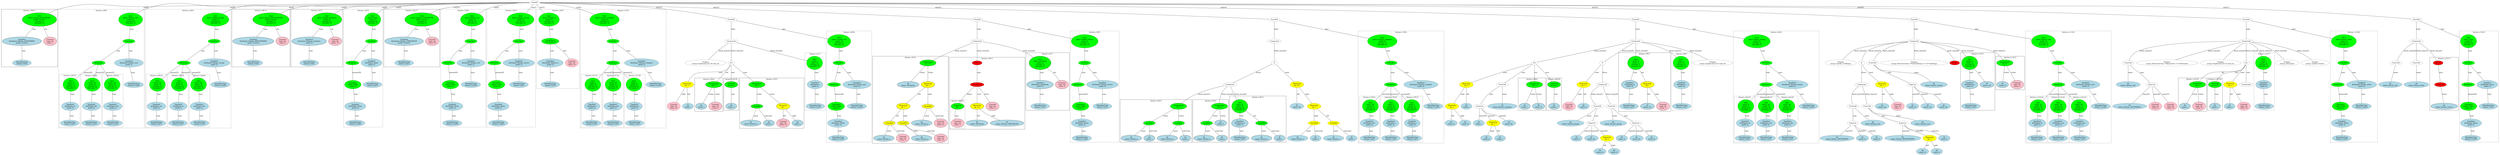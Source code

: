 strict graph "" {
	graph [bb="0,0,17528,1345.5"];
	node [label="\N"];
	subgraph cluster77 {
		graph [bb="3568,765.23,3976,1268.5",
			label="bitonic.c:39:11",
			lheight=0.21,
			lp="3772,1257",
			lwidth=1.14
		];
		79	[fillcolor=lightblue,
			height=0.74639,
			label="IdentifierType
names: ['int']",
			pos="3717,800.1",
			style="filled,dashed",
			width=1.8463];
		78	[fillcolor=lightblue,
			height=1.041,
			label="TypeDecl
declname: bitonic_ASCENDING
quals: ['const']",
			pos="3717,989.48",
			style=filled,
			width=3.9087];
		78 -- 79	[label=type,
			lp="3729,905.29",
			pos="3717,951.9 3717,915.16 3717,859.46 3717,827.03"];
		77	[fillcolor=green,
			height=1.6303,
			label="Decl
name: bitonic_ASCENDING
quals: ['const']
storage: []
funcspec: []",
			pos="3844,1178.9",
			style=filled,
			width=3.457];
		77 -- 78	[label=type,
			lp="3804,1094.7",
			pos="3806.6,1122.6 3785.6,1091.7 3760,1053.9 3741.5,1026.7"];
		80	[fillcolor=pink,
			height=1.041,
			label="Constant
type: int
value: 1",
			pos="3922,989.48",
			style=filled,
			width=1.2767];
		77 -- 80	[label=init,
			lp="3890.5,1094.7",
			pos="3867.6,1121.1 3880.6,1089.9 3896.3,1052.1 3907.5,1025.2"];
	}
	subgraph cluster46 {
		graph [bb="638,231.3,1260,1268.5",
			label="bitonic.c:29:6",
			lheight=0.21,
			lp="949,1257",
			lwidth=1.06,
			style=dashed
		];
		subgraph cluster49 {
			graph [bb="646,239.3,794,700.41",
				label="bitonic.c:29:24",
				lheight=0.21,
				lp="720,688.91",
				lwidth=1.14,
				style=dashed
			];
			51	[fillcolor=lightblue,
				height=0.74639,
				label="IdentifierType
names: ['int']",
				pos="720,274.17",
				style="filled,dashed",
				width=1.8463];
			50	[fillcolor=lightblue,
				height=1.041,
				label="TypeDecl
declname: lo
quals: []",
				pos="723,421.34",
				style="filled,dashed",
				width=1.7088];
			50 -- 51	[label=type,
				lp="734,337.15",
				pos="722.24,383.7 721.71,358 721.01,324.26 720.54,301.26"];
			49	[fillcolor=green,
				height=1.6303,
				label="Decl
name: lo
quals: []
storage: []
funcspec: []",
				pos="727,610.72",
				style="filled,dashed",
				width=1.591];
			49 -- 50	[label=type,
				lp="738,526.53",
				pos="725.77,551.97 725.12,521.64 724.35,485.4 723.78,458.95"];
		}
		subgraph cluster55 {
			graph [bb="958,239.3,1106,700.41",
				label="bitonic.c:29:41",
				lheight=0.21,
				lp="1032,688.91",
				lwidth=1.14,
				style=dashed
			];
			57	[fillcolor=lightblue,
				height=0.74639,
				label="IdentifierType
names: ['int']",
				pos="1032,274.17",
				style="filled,dashed",
				width=1.8463];
			56	[fillcolor=lightblue,
				height=1.041,
				label="TypeDecl
declname: dir
quals: []",
				pos="1031,421.34",
				style="filled,dashed",
				width=1.8071];
			56 -- 57	[label=type,
				lp="1044,337.15",
				pos="1031.3,383.7 1031.4,358 1031.7,324.26 1031.8,301.26"];
			55	[fillcolor=green,
				height=1.6303,
				label="Decl
name: dir
quals: []
storage: []
funcspec: []",
				pos="1027,610.72",
				style="filled,dashed",
				width=1.591];
			55 -- 56	[label=type,
				lp="1041,526.53",
				pos="1028.2,551.97 1028.9,521.64 1029.7,485.4 1030.2,458.95"];
		}
		subgraph cluster52 {
			graph [bb="802,239.3,950,700.41",
				label="bitonic.c:29:32",
				lheight=0.21,
				lp="876,688.91",
				lwidth=1.14,
				style=dashed
			];
			54	[fillcolor=lightblue,
				height=0.74639,
				label="IdentifierType
names: ['int']",
				pos="876,274.17",
				style="filled,dashed",
				width=1.8463];
			53	[fillcolor=lightblue,
				height=1.041,
				label="TypeDecl
declname: cnt
quals: []",
				pos="876,421.34",
				style="filled,dashed",
				width=1.8267];
			53 -- 54	[label=type,
				lp="888,337.15",
				pos="876,383.7 876,358 876,324.26 876,301.26"];
			52	[fillcolor=green,
				height=1.6303,
				label="Decl
name: cnt
quals: []
storage: []
funcspec: []",
				pos="883,610.72",
				style="filled,dashed",
				width=1.591];
			52 -- 53	[label=type,
				lp="893,526.53",
				pos="880.84,551.97 879.71,521.64 878.36,485.4 877.37,458.95"];
		}
		48	[fillcolor=green,
			height=0.5,
			label=ParamList,
			pos="944,800.1",
			style="filled,dashed",
			width=1.3179];
		48 -- 49	[label="params[0]",
			lp="852,715.91",
			pos="918.31,784.95 887.76,767.43 836.12,735.57 798,700.41 784.52,687.97 771.46,672.86 760.3,658.67"];
		48 -- 52	[label="params[1]",
			lp="947,715.91",
			pos="938.48,782.14 930.06,756.28 913.65,705.86 900.85,666.55"];
		48 -- 55	[label="params[2]",
			lp="1012,715.91",
			pos="951.51,782.14 963.16,755.83 986.08,704.1 1003.6,664.5"];
		47	[fillcolor=green,
			height=0.5,
			label=FuncDecl,
			pos="1152,989.48",
			style="filled,dashed",
			width=1.2457];
		47 -- 48	[label=args,
			lp="1078.5,905.29",
			pos="1134.6,972.82 1095.5,937.55 1000.7,852.19 961.47,816.84"];
		58	[fillcolor=lightblue,
			height=1.041,
			label="TypeDecl
declname: bitonic_sort
quals: []",
			pos="1152,800.1",
			style="filled,dashed",
			width=2.7695];
		47 -- 58	[label=type,
			lp="1164,905.29",
			pos="1152,971.18 1152,941.01 1152,878.14 1152,837.86"];
		59	[fillcolor=lightblue,
			height=0.74639,
			label="IdentifierType
names: ['void']",
			pos="1183,610.72",
			style="filled,dashed",
			width=1.9053];
		58 -- 59	[label=type,
			lp="1179,715.91",
			pos="1158.1,762.52 1164.1,725.78 1173.3,670.08 1178.7,637.65"];
		46	[fillcolor=green,
			height=1.6303,
			label="Decl
name: bitonic_sort
quals: []
storage: []
funcspec: []",
			pos="1160,1178.9",
			style="filled,dashed",
			width=2.3374];
		46 -- 47	[label=type,
			lp="1169,1094.7",
			pos="1157.5,1120.1 1155.9,1081.4 1153.8,1033 1152.7,1007.7"];
	}
	subgraph cluster32 {
		graph [bb="8,231.3,630,1268.5",
			label="bitonic.c:28:6",
			lheight=0.21,
			lp="319,1257",
			lwidth=1.06,
			style=dashed
		];
		subgraph cluster38 {
			graph [bb="172,239.3,320,700.41",
				label="bitonic.c:28:33",
				lheight=0.21,
				lp="246,688.91",
				lwidth=1.14,
				style=dashed
			];
			40	[fillcolor=lightblue,
				height=0.74639,
				label="IdentifierType
names: ['int']",
				pos="246,274.17",
				style="filled,dashed",
				width=1.8463];
			39	[fillcolor=lightblue,
				height=1.041,
				label="TypeDecl
declname: cnt
quals: []",
				pos="246,421.34",
				style="filled,dashed",
				width=1.8267];
			39 -- 40	[label=type,
				lp="258,337.15",
				pos="246,383.7 246,358 246,324.26 246,301.26"];
			38	[fillcolor=green,
				height=1.6303,
				label="Decl
name: cnt
quals: []
storage: []
funcspec: []",
				pos="252,610.72",
				style="filled,dashed",
				width=1.591];
			38 -- 39	[label=type,
				lp="262,526.53",
				pos="250.15,551.97 249.18,521.64 248.02,485.4 247.17,458.95"];
		}
		subgraph cluster35 {
			graph [bb="16,239.3,164,700.41",
				label="bitonic.c:28:25",
				lheight=0.21,
				lp="90,688.91",
				lwidth=1.14,
				style=dashed
			];
			37	[fillcolor=lightblue,
				height=0.74639,
				label="IdentifierType
names: ['int']",
				pos="90,274.17",
				style="filled,dashed",
				width=1.8463];
			36	[fillcolor=lightblue,
				height=1.041,
				label="TypeDecl
declname: lo
quals: []",
				pos="93,421.34",
				style="filled,dashed",
				width=1.7088];
			36 -- 37	[label=type,
				lp="104,337.15",
				pos="92.243,383.7 91.712,358 91.014,324.26 90.539,301.26"];
			35	[fillcolor=green,
				height=1.6303,
				label="Decl
name: lo
quals: []
storage: []
funcspec: []",
				pos="98,610.72",
				style="filled,dashed",
				width=1.591];
			35 -- 36	[label=type,
				lp="108,526.53",
				pos="96.459,551.97 95.65,521.64 94.683,485.4 93.977,458.95"];
		}
		subgraph cluster41 {
			graph [bb="328,239.3,476,700.41",
				label="bitonic.c:28:42",
				lheight=0.21,
				lp="402,688.91",
				lwidth=1.14,
				style=dashed
			];
			43	[fillcolor=lightblue,
				height=0.74639,
				label="IdentifierType
names: ['int']",
				pos="402,274.17",
				style="filled,dashed",
				width=1.8463];
			42	[fillcolor=lightblue,
				height=1.041,
				label="TypeDecl
declname: dir
quals: []",
				pos="401,421.34",
				style="filled,dashed",
				width=1.8071];
			42 -- 43	[label=type,
				lp="414,337.15",
				pos="401.25,383.7 401.43,358 401.66,324.26 401.82,301.26"];
			41	[fillcolor=green,
				height=1.6303,
				label="Decl
name: dir
quals: []
storage: []
funcspec: []",
				pos="395,610.72",
				style="filled,dashed",
				width=1.591];
			41 -- 42	[label=type,
				lp="410,526.53",
				pos="396.85,551.97 397.82,521.64 398.98,485.4 399.83,458.95"];
		}
		34	[fillcolor=green,
			height=0.5,
			label=ParamList,
			pos="330,800.1",
			style="filled,dashed",
			width=1.3179];
		34 -- 35	[label="params[0]",
			lp="225,715.91",
			pos="301.32,785.59 267.26,768.68 209.79,737.42 168,700.41 154.49,688.44 141.65,673.62 130.74,659.54"];
		34 -- 38	[label="params[1]",
			lp="325,715.91",
			pos="322.52,782.32 315.75,767.02 305.54,743.76 297,723.41 289.08,704.51 280.63,683.72 273.21,665.24"];
		34 -- 41	[label="params[2]",
			lp="389,715.91",
			pos="335.88,782.14 344.88,756.19 362.46,705.51 376.12,666.13"];
		33	[fillcolor=green,
			height=0.5,
			label=FuncDecl,
			pos="512,989.48",
			style="filled,dashed",
			width=1.2457];
		33 -- 34	[label=args,
			lp="425.5,905.29",
			pos="490.8,973.55 465.83,955.4 423.85,923.04 393,889.79 371.67,866.8 351.52,836.34 339.98,817.75"];
		44	[fillcolor=lightblue,
			height=1.041,
			label="TypeDecl
declname: bitonic_merge
quals: []",
			pos="512,800.1",
			style="filled,dashed",
			width=3.0445];
		33 -- 44	[label=type,
			lp="524,905.29",
			pos="512,971.18 512,941.01 512,878.14 512,837.86"];
		45	[fillcolor=lightblue,
			height=0.74639,
			label="IdentifierType
names: ['void']",
			pos="553,610.72",
			style="filled,dashed",
			width=1.9053];
		44 -- 45	[label=type,
			lp="544,715.91",
			pos="520,762.52 528.04,725.78 540.23,670.08 547.32,637.65"];
		32	[fillcolor=green,
			height=1.6303,
			label="Decl
name: bitonic_merge
quals: []
storage: []
funcspec: []",
			pos="520,1178.9",
			style="filled,dashed",
			width=2.6124];
		32 -- 33	[label=type,
			lp="529,1094.7",
			pos="517.53,1120.1 515.88,1081.4 513.82,1033 512.74,1007.7"];
	}
	subgraph cluster155 {
		graph [bb="9225,99.347,9847,1079.2",
			label="bitonic.c:78:6",
			lheight=0.21,
			lp="9536,1067.7",
			lwidth=1.06,
			style=dashed
		];
		subgraph cluster164 {
			graph [bb="9545,107.35,9693,511.03",
				label="bitonic.c:78:41",
				lheight=0.21,
				lp="9619,499.53",
				lwidth=1.14,
				style=dashed
			];
			166	[fillcolor=lightblue,
				height=0.74639,
				label="IdentifierType
names: ['int']",
				pos="9619,142.22",
				style="filled,dashed",
				width=1.8463];
			165	[fillcolor=lightblue,
				height=1.041,
				label="TypeDecl
declname: dir
quals: []",
				pos="9618,274.17",
				style="filled,dashed",
				width=1.8071];
			165 -- 166	[label=type,
				lp="9631,205.19",
				pos="9618.3,236.63 9618.4,215.15 9618.7,188.52 9618.8,169.2"];
			164	[fillcolor=green,
				height=1.6303,
				label="Decl
name: dir
quals: []
storage: []
funcspec: []",
				pos="9614,421.34",
				style="filled,dashed",
				width=1.591];
			164 -- 165	[label=type,
				lp="9629,337.15",
				pos="9615.6,362.55 9616.1,345.47 9616.6,327.25 9617,311.89"];
		}
		subgraph cluster161 {
			graph [bb="9389,107.35,9537,511.03",
				label="bitonic.c:78:34",
				lheight=0.21,
				lp="9463,499.53",
				lwidth=1.14,
				style=dashed
			];
			163	[fillcolor=lightblue,
				height=0.74639,
				label="IdentifierType
names: ['int']",
				pos="9463,142.22",
				style="filled,dashed",
				width=1.8463];
			162	[fillcolor=lightblue,
				height=1.041,
				label="TypeDecl
declname: j
quals: []",
				pos="9463,274.17",
				style="filled,dashed",
				width=1.5713];
			162 -- 163	[label=type,
				lp="9475,205.19",
				pos="9463,236.63 9463,215.15 9463,188.52 9463,169.2"];
			161	[fillcolor=green,
				height=1.6303,
				label="Decl
name: j
quals: []
storage: []
funcspec: []",
				pos="9463,421.34",
				style="filled,dashed",
				width=1.591];
			161 -- 162	[label=type,
				lp="9475,337.15",
				pos="9463,362.55 9463,345.47 9463,327.25 9463,311.89"];
		}
		subgraph cluster158 {
			graph [bb="9233,107.35,9381,511.03",
				label="bitonic.c:78:27",
				lheight=0.21,
				lp="9307,499.53",
				lwidth=1.14,
				style=dashed
			];
			160	[fillcolor=lightblue,
				height=0.74639,
				label="IdentifierType
names: ['int']",
				pos="9307,142.22",
				style="filled,dashed",
				width=1.8463];
			159	[fillcolor=lightblue,
				height=1.041,
				label="TypeDecl
declname: i
quals: []",
				pos="9310,274.17",
				style="filled,dashed",
				width=1.5713];
			159 -- 160	[label=type,
				lp="9321,205.19",
				pos="9309.2,236.63 9308.7,215.15 9308,188.52 9307.6,169.2"];
			158	[fillcolor=green,
				height=1.6303,
				label="Decl
name: i
quals: []
storage: []
funcspec: []",
				pos="9315,421.34",
				style="filled,dashed",
				width=1.591];
			158 -- 159	[label=type,
				lp="9325,337.15",
				pos="9313,362.55 9312.4,345.47 9311.8,327.25 9311.3,311.89"];
		}
		157	[fillcolor=green,
			height=0.5,
			label=ParamList,
			pos="9463,610.72",
			style="filled,dashed",
			width=1.3179];
		157 -- 158	[label="params[0]",
			lp="9431,526.53",
			pos="9449.9,593.19 9437.7,577.86 9419.1,554.42 9403,534.03 9385.7,512.14 9366.5,487.81 9350.5,467.47"];
		157 -- 161	[label="params[1]",
			lp="9491,526.53",
			pos="9463,592.42 9463,567.15 9463,518.91 9463,480.25"];
		157 -- 164	[label="params[2]",
			lp="9562,526.53",
			pos="9476.1,593.42 9498.6,565.55 9545.1,507.82 9577.9,467.15"];
		156	[fillcolor=green,
			height=0.5,
			label=FuncDecl,
			pos="9463,800.1",
			style="filled,dashed",
			width=1.2457];
		156 -- 157	[label=args,
			lp="9474.5,715.91",
			pos="9463,781.8 9463,746.11 9463,664.63 9463,628.97"];
		167	[fillcolor=lightblue,
			height=1.041,
			label="TypeDecl
declname: bitonic_compare
quals: []",
			pos="9668,610.72",
			style="filled,dashed",
			width=3.2998];
		156 -- 167	[label=type,
			lp="9572,715.91",
			pos="9480.1,783.44 9512.9,753.45 9585.4,687.23 9630.1,646.35"];
		168	[fillcolor=lightblue,
			height=0.74639,
			label="IdentifierType
names: ['void']",
			pos="9770,421.34",
			style="filled,dashed",
			width=1.9053];
		167 -- 168	[label=type,
			lp="9728,526.53",
			pos="9687.7,573.59 9707.8,536.68 9738.4,480.33 9756.1,447.84"];
		155	[fillcolor=green,
			height=1.6303,
			label="Decl
name: bitonic_compare
quals: []
storage: []
funcspec: []",
			pos="9399,989.48",
			style="filled,dashed",
			width=2.8677];
		155 -- 156	[label=type,
			lp="9442,905.29",
			pos="9418.4,931.75 9431.7,892.75 9448.5,843.59 9457.2,818.13"];
	}
	subgraph cluster81 {
		graph [bb="3984,765.23,4402,1268.5",
			label="bitonic.c:40:11",
			lheight=0.21,
			lp="4193,1257",
			lwidth=1.14
		];
		83	[fillcolor=lightblue,
			height=0.74639,
			label="IdentifierType
names: ['int']",
			pos="4138,800.1",
			style="filled,dashed",
			width=1.8463];
		82	[fillcolor=lightblue,
			height=1.041,
			label="TypeDecl
declname: bitonic_DESCENDING
quals: ['const']",
			pos="4138,989.48",
			style=filled,
			width=4.0659];
		82 -- 83	[label=type,
			lp="4150,905.29",
			pos="4138,951.9 4138,915.16 4138,859.46 4138,827.03"];
		81	[fillcolor=green,
			height=1.6303,
			label="Decl
name: bitonic_DESCENDING
quals: ['const']
storage: []
funcspec: []",
			pos="4138,1178.9",
			style=filled,
			width=3.6337];
		81 -- 82	[label=type,
			lp="4150,1094.7",
			pos="4138,1120.1 4138,1089.8 4138,1053.5 4138,1027.1"];
		84	[fillcolor=pink,
			height=1.041,
			label="Constant
type: int
value: 0",
			pos="4348,989.48",
			style=filled,
			width=1.2767];
		81 -- 84	[label=init,
			lp="4292.5,1094.7",
			pos="4222.3,1133.7 4246.8,1118.5 4272.5,1099.9 4293,1079.2 4308.7,1063.3 4322,1042.2 4331.6,1024.6"];
	}
	subgraph cluster146 {
		graph [bb="6236,220.69,6788,849.1",
			label="bitonic.c:65:3",
			lheight=0.21,
			lp="6512,837.6",
			lwidth=1.06
		];
		subgraph cluster152 {
			graph [bb="6244,228.69,6354,479.21",
				label="bitonic.c:65:52",
				lheight=0.21,
				lp="6299,467.71",
				lwidth=1.14,
				style=dashed
			];
			153	[fillcolor=pink,
				height=1.041,
				label="Constant
type: int
value: 1",
				pos="6298,274.17",
				style=filled,
				width=1.2767];
			152	[fillcolor=green,
				height=0.74639,
				label="UnaryOp
op: -",
				pos="6299,421.34",
				style=filled,
				width=1.316];
			152 -- 153	[label=expr,
				lp="6295.5,337.15",
				pos="6290.2,394.62 6285,376.51 6280,351.67 6283,329.65 6283.8,323.43 6285.2,316.91 6286.8,310.64"];
		}
		149	[fillcolor=lightblue,
			height=0.74639,
			label="ID
name: checksum",
			pos="6439,274.17",
			style=filled,
			width=2.141];
		148	[fillcolor=yellow,
			height=0.74639,
			label="BinaryOp
op: ==",
			pos="6439,421.34",
			style=filled,
			width=1.3749];
		148 -- 149	[label=left,
			lp="6448.5,337.15",
			pos="6439,394.38 6439,368.12 6439,327.74 6439,301.39"];
		150	[fillcolor=lightblue,
			height=0.74639,
			label="ID
name: bitonic_CHECKSUM",
			pos="6657,274.17",
			style=filled,
			width=3.4177];
		148 -- 150	[label=right,
			lp="6561,337.15",
			pos="6459.7,396.86 6470.2,385.72 6483.6,372.68 6497,362.65 6530.9,337.36 6572.9,314.65 6605.4,298.72"];
		147	[fillcolor=red,
			height=0.5,
			label=TernaryOp,
			pos="6439,610.72",
			style=filled,
			width=1.3721];
		147 -- 152	[label=iffalse,
			lp="6385,526.53",
			pos="6422.4,593.53 6403.6,574.71 6372.6,542.21 6350,511.03 6335.2,490.61 6321.1,465.56 6311.5,447.29"];
		147 -- 148	[label=cond,
			lp="6452.5,526.53",
			pos="6439,592.42 6439,559.45 6439,487.39 6439,448.49"];
		151	[fillcolor=pink,
			height=1.041,
			label="Constant
type: int
value: 0",
			pos="6552,421.34",
			style=filled,
			width=1.2767];
		147 -- 151	[label=iftrue,
			lp="6508,526.53",
			pos="6449,593.09 6467.6,562.28 6507.7,495.79 6532,455.47"];
		146	[fillcolor=red,
			height=0.5,
			label=Return,
			pos="6439,800.1",
			style=filled,
			width=0.95686];
		146 -- 147	[label=expr,
			lp="6451.5,715.91",
			pos="6439,781.8 6439,746.11 6439,664.63 6439,628.97"];
	}
	subgraph cluster68 {
		graph [bb="1560,765.23,1928,1268.5",
			label="bitonic.c:37:5",
			lheight=0.21,
			lp="1744,1257",
			lwidth=1.06
		];
		70	[fillcolor=lightblue,
			height=0.74639,
			label="IdentifierType
names: ['int']",
			pos="1688,800.1",
			style="filled,dashed",
			width=1.8463];
		69	[fillcolor=lightblue,
			height=1.041,
			label="TypeDecl
declname: bitonic_numiters
quals: []",
			pos="1688,989.48",
			style=filled,
			width=3.3195];
		69 -- 70	[label=type,
			lp="1700,905.29",
			pos="1688,951.9 1688,915.16 1688,859.46 1688,827.03"];
		68	[fillcolor=green,
			height=1.6303,
			label="Decl
name: bitonic_numiters
quals: []
storage: []
funcspec: []",
			pos="1817,1178.9",
			style=filled,
			width=2.8677];
		68 -- 69	[label=type,
			lp="1777,1094.7",
			pos="1779.9,1123.9 1758.3,1092.6 1731.7,1053.9 1712.7,1026.3"];
		71	[fillcolor=pink,
			height=1.041,
			label="Constant
type: int
value: 10",
			pos="1873,989.48",
			style=filled,
			width=1.316];
		68 -- 71	[label=init,
			lp="1853.5,1094.7",
			pos="1834,1120.9 1843.2,1090.1 1854.3,1053 1862.3,1026.3"];
	}
	subgraph cluster60 {
		graph [bb="1268,239.3,1552,1268.5",
			label="bitonic.c:30:5",
			lheight=0.21,
			lp="1410,1257",
			lwidth=1.06,
			style=dashed
		];
		65	[fillcolor=lightblue,
			height=0.74639,
			label="IdentifierType
names: ['void']",
			pos="1351,274.17",
			style="filled,dashed",
			width=1.9053];
		64	[fillcolor=lightblue,
			height=1.041,
			label="TypeDecl
declname: None
quals: []",
			pos="1351,421.34",
			style="filled,dashed",
			width=2.082];
		64 -- 65	[label=type,
			lp="1363,337.15",
			pos="1351,383.7 1351,358 1351,324.26 1351,301.26"];
		63	[fillcolor=green,
			height=1.041,
			label="Typename
name: None
quals: []",
			pos="1335,610.72",
			style="filled,dashed",
			width=1.6303];
		63 -- 64	[label=type,
			lp="1355,526.53",
			pos="1338.1,573.14 1340.9,540.13 1345.1,491.81 1347.9,458.82"];
		62	[fillcolor=green,
			height=0.5,
			label=ParamList,
			pos="1331,800.1",
			style="filled,dashed",
			width=1.3179];
		62 -- 63	[label="params[0]",
			lp="1361,715.91",
			pos="1331.4,781.8 1332,751.63 1333.4,688.76 1334.2,648.49"];
		61	[fillcolor=green,
			height=0.5,
			label=FuncDecl,
			pos="1470,989.48",
			style="filled,dashed",
			width=1.2457];
		61 -- 62	[label=args,
			lp="1416.5,905.29",
			pos="1455.2,972.27 1438,953.16 1409.2,920.15 1387,889.79 1369.4,865.68 1351.4,836.06 1340.7,817.88"];
		66	[fillcolor=lightblue,
			height=1.041,
			label="TypeDecl
declname: main
quals: []",
			pos="1470,800.1",
			style="filled,dashed",
			width=2.0428];
		61 -- 66	[label=type,
			lp="1482,905.29",
			pos="1470,971.18 1470,941.01 1470,878.14 1470,837.86"];
		67	[fillcolor=lightblue,
			height=0.74639,
			label="IdentifierType
names: ['int']",
			pos="1478,610.72",
			style="filled,dashed",
			width=1.8463];
		66 -- 67	[label=type,
			lp="1486,715.91",
			pos="1471.6,762.52 1473.1,725.78 1475.5,670.08 1476.9,637.65"];
		60	[fillcolor=green,
			height=1.6303,
			label="Decl
name: main
quals: []
storage: []
funcspec: []",
			pos="1478,1178.9",
			style="filled,dashed",
			width=1.6106];
		60 -- 61	[label=type,
			lp="1487,1094.7",
			pos="1475.5,1120.1 1473.9,1081.4 1471.8,1033 1470.7,1007.7"];
	}
	subgraph cluster99 {
		graph [bb="5187,386.47,5335,889.79",
			label="bitonic.c:51:7",
			lheight=0.21,
			lp="5261,878.29",
			lwidth=1.06,
			style=dashed
		];
		101	[fillcolor=lightblue,
			height=0.74639,
			label="IdentifierType
names: ['int']",
			pos="5261,421.34",
			style="filled,dashed",
			width=1.8463];
		100	[fillcolor=lightblue,
			height=1.041,
			label="TypeDecl
declname: i
quals: []",
			pos="5259,610.72",
			style="filled,dashed",
			width=1.5713];
		100 -- 101	[label=type,
			lp="5272,526.53",
			pos="5259.4,573.14 5259.8,536.4 5260.4,480.7 5260.7,448.27"];
		99	[fillcolor=green,
			height=1.6303,
			label="Decl
name: i
quals: []
storage: []
funcspec: []",
			pos="5257,800.1",
			style="filled,dashed",
			width=1.591];
		99 -- 100	[label=type,
			lp="5270,715.91",
			pos="5257.6,741.35 5257.9,711.02 5258.3,674.78 5258.6,648.33"];
	}
	subgraph cluster90 {
		graph [bb="5343,107.35,5668,1079.2",
			label="bitonic.c:48:6",
			lheight=0.21,
			lp="5505.5,1067.7",
			lwidth=1.06,
			style=dashed
		];
		95	[fillcolor=lightblue,
			height=0.74639,
			label="IdentifierType
names: ['void']",
			pos="5426,142.22",
			style="filled,dashed",
			width=1.9053];
		94	[fillcolor=lightblue,
			height=1.041,
			label="TypeDecl
declname: None
quals: []",
			pos="5426,274.17",
			style="filled,dashed",
			width=2.082];
		94 -- 95	[label=type,
			lp="5438,205.19",
			pos="5426,236.63 5426,215.15 5426,188.52 5426,169.2"];
		93	[fillcolor=green,
			height=1.041,
			label="Typename
name: None
quals: []",
			pos="5414,421.34",
			style="filled,dashed",
			width=1.6303];
		93 -- 94	[label=type,
			lp="5434,337.15",
			pos="5417,383.7 5418.8,361.7 5421.2,333.79 5423,311.79"];
		92	[fillcolor=green,
			height=0.5,
			label=ParamList,
			pos="5398,610.72",
			style="filled,dashed",
			width=1.3179];
		92 -- 93	[label="params[0]",
			lp="5434,526.53",
			pos="5399.5,592.42 5402.1,562.25 5407.4,499.38 5410.9,459.11"];
		91	[fillcolor=green,
			height=0.5,
			label=FuncDecl,
			pos="5433,800.1",
			style="filled,dashed",
			width=1.2457];
		91 -- 92	[label=args,
			lp="5430.5,715.91",
			pos="5429.8,782.14 5423.2,746.55 5407.8,664.44 5401.2,628.77"];
		96	[fillcolor=lightblue,
			height=1.041,
			label="TypeDecl
declname: bitonic_init
quals: []",
			pos="5562,610.72",
			style="filled,dashed",
			width=2.7302];
		91 -- 96	[label=type,
			lp="5506,715.91",
			pos="5444.4,782.47 5465.2,752.28 5509.6,687.86 5537.5,647.35"];
		97	[fillcolor=lightblue,
			height=0.74639,
			label="IdentifierType
names: ['void']",
			pos="5562,421.34",
			style="filled,dashed",
			width=1.9053];
		96 -- 97	[label=type,
			lp="5574,526.53",
			pos="5562,573.14 5562,536.4 5562,480.7 5562,448.27"];
		90	[fillcolor=green,
			height=1.6303,
			label="Decl
name: bitonic_init
quals: []
storage: []
funcspec: []",
			pos="5433,989.48",
			style="filled,dashed",
			width=2.2785];
		90 -- 91	[label=type,
			lp="5445,905.29",
			pos="5433,930.73 5433,892.02 5433,843.65 5433,818.35"];
	}
	subgraph cluster85 {
		graph [bb="4410,765.23,4817,1268.5",
			label="bitonic.c:42:11",
			lheight=0.21,
			lp="4613.5,1257",
			lwidth=1.14
		];
		87	[fillcolor=lightblue,
			height=0.74639,
			label="IdentifierType
names: ['int']",
			pos="4557,800.1",
			style="filled,dashed",
			width=1.8463];
		86	[fillcolor=lightblue,
			height=1.041,
			label="TypeDecl
declname: bitonic_CHECKSUM
quals: ['const']",
			pos="4557,989.48",
			style=filled,
			width=3.8694];
		86 -- 87	[label=type,
			lp="4569,905.29",
			pos="4557,951.9 4557,915.16 4557,859.46 4557,827.03"];
		85	[fillcolor=green,
			height=1.6303,
			label="Decl
name: bitonic_CHECKSUM
quals: ['const']
storage: []
funcspec: []",
			pos="4557,1178.9",
			style=filled,
			width=3.4177];
		85 -- 86	[label=type,
			lp="4569,1094.7",
			pos="4557,1120.1 4557,1089.8 4557,1053.5 4557,1027.1"];
		88	[fillcolor=pink,
			height=1.041,
			label="Constant
type: int
value: 55",
			pos="4762,989.48",
			style=filled,
			width=1.316];
		85 -- 88	[label=init,
			lp="4704.5,1094.7",
			pos="4636.1,1133.7 4659.8,1118.3 4684.9,1099.6 4705,1079.2 4720.8,1063.1 4734.6,1042 4744.6,1024.4"];
	}
	subgraph cluster181 {
		graph [bb="8279,107.35,8693,511.03",
			label="bitonic.c:81:9",
			lheight=0.21,
			lp="8486,499.53",
			lwidth=1.06
		];
		183	[fillcolor=lightblue,
			height=0.74639,
			label="IdentifierType
names: ['int']",
			pos="8353,142.22",
			style="filled,dashed",
			width=1.8463];
		182	[fillcolor=lightblue,
			height=1.041,
			label="TypeDecl
declname: h
quals: []",
			pos="8353,274.17",
			style=filled,
			width=1.6303];
		182 -- 183	[label=type,
			lp="8365,205.19",
			pos="8353,236.63 8353,215.15 8353,188.52 8353,169.2"];
		181	[fillcolor=green,
			height=1.6303,
			label="Decl
name: h
quals: []
storage: []
funcspec: []",
			pos="8353,421.34",
			style=filled,
			width=1.591];
		181 -- 182	[label=type,
			lp="8365,337.15",
			pos="8353,362.55 8353,345.47 8353,327.25 8353,311.89"];
		184	[fillcolor=green,
			height=0.5,
			label=ArrayRef,
			pos="8511,274.17",
			style=filled,
			width=1.2277];
		181 -- 184	[label=init,
			lp="8460.5,337.15",
			pos="8395.3,381.43 8427.7,351.7 8470.6,312.29 8494,290.79"];
		185	[fillcolor=lightblue,
			height=0.74639,
			label="ID
name: bitonic_a",
			pos="8511,142.22",
			style=filled,
			width=2.0428];
		184 -- 185	[label=name,
			lp="8526.5,205.19",
			pos="8511,255.91 8511,233.82 8511,195.32 8511,169.55"];
		186	[fillcolor=lightblue,
			height=0.74639,
			label="ID
name: i",
			pos="8644,142.22",
			style=filled,
			width=1.1392];
		184 -- 186	[label=subscript,
			lp="8610.5,205.19",
			pos="8527.3,257.24 8551,234.06 8595.1,190.97 8621.8,164.91"];
	}
	subgraph cluster187 {
		graph [bb="7469,107.35,7999,479.21",
			label="bitonic.c:82:5",
			lheight=0.21,
			lp="7734,467.71",
			lwidth=1.06
		];
		189	[fillcolor=lightblue,
			height=0.74639,
			label="ID
name: bitonic_a",
			pos="7551,142.22",
			style=filled,
			width=2.0428];
		188	[fillcolor=green,
			height=0.5,
			label=ArrayRef,
			pos="7684,274.17",
			style=filled,
			width=1.2277];
		188 -- 189	[label=name,
			lp="7637.5,205.19",
			pos="7667.7,257.24 7644.8,234.87 7602.9,193.97 7576.1,167.72"];
		190	[fillcolor=lightblue,
			height=0.74639,
			label="ID
name: i",
			pos="7684,142.22",
			style=filled,
			width=1.1392];
		188 -- 190	[label=subscript,
			lp="7708.5,205.19",
			pos="7684,255.91 7684,233.82 7684,195.32 7684,169.55"];
		187	[fillcolor=green,
			height=0.74639,
			label="Assignment
op: =",
			pos="7917,421.34",
			style=filled,
			width=1.6106];
		187 -- 188	[label=lvalue,
			lp="7811,337.15",
			pos="7883.1,399.23 7835.2,369.35 7748.7,315.48 7707.3,289.7"];
		191	[fillcolor=green,
			height=0.5,
			label=ArrayRef,
			pos="7917,274.17",
			style=filled,
			width=1.2277];
		187 -- 191	[label=rvalue,
			lp="7934,337.15",
			pos="7917,394.38 7917,364.86 7917,317.49 7917,292.27"];
		192	[fillcolor=lightblue,
			height=0.74639,
			label="ID
name: bitonic_a",
			pos="7817,142.22",
			style=filled,
			width=2.0428];
		191 -- 192	[label=name,
			lp="7885.5,205.19",
			pos="7904.3,256.71 7887.2,234.45 7856.5,194.52 7836.4,168.45"];
		193	[fillcolor=lightblue,
			height=0.74639,
			label="ID
name: j",
			pos="7950,142.22",
			style=filled,
			width=1.1392];
		191 -- 193	[label=subscript,
			lp="7960.5,205.19",
			pos="7921.3,256.18 7926.9,234.03 7936.8,195.06 7943.4,169.19"];
	}
	subgraph cluster264 {
		graph [bb="14103,99.347,14725,1079.2",
			label="bitonic.c:112:6",
			lheight=0.21,
			lp="14414,1067.7",
			lwidth=1.14,
			style=dashed
		];
		subgraph cluster267 {
			graph [bb="14111,107.35,14259,511.03",
				label="bitonic.c:112:24",
				lheight=0.21,
				lp="14185,499.53",
				lwidth=1.24,
				style=dashed
			];
			269	[fillcolor=lightblue,
				height=0.74639,
				label="IdentifierType
names: ['int']",
				pos="14185,142.22",
				style="filled,dashed",
				width=1.8463];
			268	[fillcolor=lightblue,
				height=1.041,
				label="TypeDecl
declname: lo
quals: []",
				pos="14188,274.17",
				style="filled,dashed",
				width=1.7088];
			268 -- 269	[label=type,
				lp="14199,205.19",
				pos="14187,236.63 14187,215.15 14186,188.52 14186,169.2"];
			267	[fillcolor=green,
				height=1.6303,
				label="Decl
name: lo
quals: []
storage: []
funcspec: []",
				pos="14193,421.34",
				style="filled,dashed",
				width=1.591];
			267 -- 268	[label=type,
				lp="14203,337.15",
				pos="14191,362.55 14190,345.47 14190,327.25 14189,311.89"];
		}
		subgraph cluster270 {
			graph [bb="14267,107.35,14415,511.03",
				label="bitonic.c:112:32",
				lheight=0.21,
				lp="14341,499.53",
				lwidth=1.24,
				style=dashed
			];
			272	[fillcolor=lightblue,
				height=0.74639,
				label="IdentifierType
names: ['int']",
				pos="14341,142.22",
				style="filled,dashed",
				width=1.8463];
			271	[fillcolor=lightblue,
				height=1.041,
				label="TypeDecl
declname: cnt
quals: []",
				pos="14341,274.17",
				style="filled,dashed",
				width=1.8267];
			271 -- 272	[label=type,
				lp="14353,205.19",
				pos="14341,236.63 14341,215.15 14341,188.52 14341,169.2"];
			270	[fillcolor=green,
				height=1.6303,
				label="Decl
name: cnt
quals: []
storage: []
funcspec: []",
				pos="14341,421.34",
				style="filled,dashed",
				width=1.591];
			270 -- 271	[label=type,
				lp="14353,337.15",
				pos="14341,362.55 14341,345.47 14341,327.25 14341,311.89"];
		}
		subgraph cluster273 {
			graph [bb="14423,107.35,14571,511.03",
				label="bitonic.c:112:41",
				lheight=0.21,
				lp="14497,499.53",
				lwidth=1.24,
				style=dashed
			];
			275	[fillcolor=lightblue,
				height=0.74639,
				label="IdentifierType
names: ['int']",
				pos="14497,142.22",
				style="filled,dashed",
				width=1.8463];
			274	[fillcolor=lightblue,
				height=1.041,
				label="TypeDecl
declname: dir
quals: []",
				pos="14496,274.17",
				style="filled,dashed",
				width=1.8071];
			274 -- 275	[label=type,
				lp="14509,205.19",
				pos="14496,236.63 14496,215.15 14497,188.52 14497,169.2"];
			273	[fillcolor=green,
				height=1.6303,
				label="Decl
name: dir
quals: []
storage: []
funcspec: []",
				pos="14492,421.34",
				style="filled,dashed",
				width=1.591];
			273 -- 274	[label=type,
				lp="14507,337.15",
				pos="14494,362.55 14494,345.47 14495,327.25 14495,311.89"];
		}
		266	[fillcolor=green,
			height=0.5,
			label=ParamList,
			pos="14341,610.72",
			style="filled,dashed",
			width=1.3179];
		266 -- 267	[label="params[0]",
			lp="14309,526.53",
			pos="14328,593.19 14316,577.86 14297,554.42 14281,534.03 14264,512.14 14245,487.81 14229,467.47"];
		266 -- 270	[label="params[1]",
			lp="14369,526.53",
			pos="14341,592.42 14341,567.15 14341,518.91 14341,480.25"];
		266 -- 273	[label="params[2]",
			lp="14440,526.53",
			pos="14354,593.42 14377,565.55 14423,507.82 14456,467.15"];
		265	[fillcolor=green,
			height=0.5,
			label=FuncDecl,
			pos="14341,800.1",
			style="filled,dashed",
			width=1.2457];
		265 -- 266	[label=args,
			lp="14352,715.91",
			pos="14341,781.8 14341,746.11 14341,664.63 14341,628.97"];
		276	[fillcolor=lightblue,
			height=1.041,
			label="TypeDecl
declname: bitonic_sort
quals: []",
			pos="14536,610.72",
			style="filled,dashed",
			width=2.7695];
		265 -- 276	[label=type,
			lp="14445,715.91",
			pos="14358,783.12 14389,752.85 14458,686.54 14500,645.85"];
		277	[fillcolor=lightblue,
			height=0.74639,
			label="IdentifierType
names: ['void']",
			pos="14648,421.34",
			style="filled,dashed",
			width=1.9053];
		276 -- 277	[label=type,
			lp="14601,526.53",
			pos="14557,574.03 14579,537.08 14613,480.28 14633,447.68"];
		264	[fillcolor=green,
			height=1.6303,
			label="Decl
name: bitonic_sort
quals: []
storage: []
funcspec: []",
			pos="14232,989.48",
			style="filled,dashed",
			width=2.3374];
		264 -- 265	[label=type,
			lp="14296,905.29",
			pos="14263,934.78 14286,895.2 14316,843.89 14331,817.85"];
	}
	subgraph cluster279 {
		graph [bb="13623,386.47,13875,889.79",
			label="bitonic.c:114:7",
			lheight=0.21,
			lp="13749,878.29",
			lwidth=1.14
		];
		281	[fillcolor=lightblue,
			height=0.74639,
			label="IdentifierType
names: ['int']",
			pos="13697,421.34",
			style="filled,dashed",
			width=1.8463];
		280	[fillcolor=lightblue,
			height=1.041,
			label="TypeDecl
declname: k
quals: []",
			pos="13690,610.72",
			style=filled,
			width=1.6303];
		280 -- 281	[label=type,
			lp="13706,526.53",
			pos="13691,573.14 13693,536.4 13695,480.7 13696,448.27"];
		279	[fillcolor=green,
			height=1.6303,
			label="Decl
name: k
quals: []
storage: []
funcspec: []",
			pos="13691,800.1",
			style=filled,
			width=1.591];
		279 -- 280	[label=type,
			lp="13703,715.91",
			pos="13691,741.35 13691,711.02 13690,674.78 13690,648.33"];
		282	[fillcolor=lightblue,
			height=0.74639,
			label="ID
name: cnt",
			pos="13817,610.72",
			style=filled,
			width=1.3946];
		279 -- 282	[label=init,
			lp="13762,715.91",
			pos="13723,751.47 13734,735.29 13747,717.08 13758,700.41 13773,678.76 13789,654.06 13801,636.23"];
	}
	subgraph cluster283 {
		graph [bb="13883,565.24,14095,857.97",
			label="bitonic.c:115:3",
			lheight=0.21,
			lp="13989,846.47",
			lwidth=1.14
		];
		284	[fillcolor=lightblue,
			height=0.74639,
			label="ID
name: k",
			pos="13934,610.72",
			style=filled,
			width=1.1982];
		283	[fillcolor=green,
			height=0.74639,
			label="Assignment
op: /=",
			pos="13949,800.1",
			style=filled,
			width=1.6106];
		283 -- 284	[label=lvalue,
			lp="13960,715.91",
			pos="13947,773.04 13944,737.34 13939,673.59 13936,637.85"];
		285	[fillcolor=pink,
			height=1.041,
			label="Constant
type: int
value: 2",
			pos="14041,610.72",
			style=filled,
			width=1.2767];
		283 -- 285	[label=rvalue,
			lp="14010,715.91",
			pos="13961,773.83 13978,740.76 14006,682.69 14024,645.77"];
	}
	subgraph cluster2 {
		graph [bb="1936,239.3,2261,1268.5",
			label="bitonic.c:25:6",
			lheight=0.21,
			lp="2098.5,1257",
			lwidth=1.06,
			style=dashed
		];
		7	[fillcolor=lightblue,
			height=0.74639,
			label="IdentifierType
names: ['void']",
			pos="2019,274.17",
			style="filled,dashed",
			width=1.9053];
		6	[fillcolor=lightblue,
			height=1.041,
			label="TypeDecl
declname: None
quals: []",
			pos="2019,421.34",
			style="filled,dashed",
			width=2.082];
		6 -- 7	[label=type,
			lp="2031,337.15",
			pos="2019,383.7 2019,358 2019,324.26 2019,301.26"];
		5	[fillcolor=green,
			height=1.041,
			label="Typename
name: None
quals: []",
			pos="2007,610.72",
			style="filled,dashed",
			width=1.6303];
		5 -- 6	[label=type,
			lp="2025,526.53",
			pos="2009.3,573.14 2011.5,540.13 2014.6,491.81 2016.7,458.82"];
		4	[fillcolor=green,
			height=0.5,
			label=ParamList,
			pos="1991,800.1",
			style="filled,dashed",
			width=1.3179];
		4 -- 5	[label="params[0]",
			lp="2027,715.91",
			pos="1992.5,781.8 1995.1,751.63 2000.4,688.76 2003.9,648.49"];
		3	[fillcolor=green,
			height=0.5,
			label=FuncDecl,
			pos="2155,989.48",
			style="filled,dashed",
			width=1.2457];
		3 -- 4	[label=args,
			lp="2078.5,905.29",
			pos="2135.4,973.03 2112.9,954.64 2075.3,922.3 2048,889.79 2028.6,866.66 2010.5,836.5 2000.1,817.98"];
		8	[fillcolor=lightblue,
			height=1.041,
			label="TypeDecl
declname: bitonic_init
quals: []",
			pos="2155,800.1",
			style="filled,dashed",
			width=2.7302];
		3 -- 8	[label=type,
			lp="2167,905.29",
			pos="2155,971.18 2155,941.01 2155,878.14 2155,837.86"];
		9	[fillcolor=lightblue,
			height=0.74639,
			label="IdentifierType
names: ['void']",
			pos="2155,610.72",
			style="filled,dashed",
			width=1.9053];
		8 -- 9	[label=type,
			lp="2167,715.91",
			pos="2155,762.52 2155,725.78 2155,670.08 2155,637.65"];
		2	[fillcolor=green,
			height=1.6303,
			label="Decl
name: bitonic_init
quals: []
storage: []
funcspec: []",
			pos="2163,1178.9",
			style="filled,dashed",
			width=2.2785];
		2 -- 3	[label=type,
			lp="2172,1094.7",
			pos="2160.5,1120.1 2158.9,1081.4 2156.8,1033 2155.7,1007.7"];
	}
	subgraph cluster10 {
		graph [bb="2269,239.3,2614,1268.5",
			label="bitonic.c:26:5",
			lheight=0.21,
			lp="2441.5,1257",
			lwidth=1.06,
			style=dashed
		];
		15	[fillcolor=lightblue,
			height=0.74639,
			label="IdentifierType
names: ['void']",
			pos="2352,274.17",
			style="filled,dashed",
			width=1.9053];
		14	[fillcolor=lightblue,
			height=1.041,
			label="TypeDecl
declname: None
quals: []",
			pos="2352,421.34",
			style="filled,dashed",
			width=2.082];
		14 -- 15	[label=type,
			lp="2364,337.15",
			pos="2352,383.7 2352,358 2352,324.26 2352,301.26"];
		13	[fillcolor=green,
			height=1.041,
			label="Typename
name: None
quals: []",
			pos="2340,610.72",
			style="filled,dashed",
			width=1.6303];
		13 -- 14	[label=type,
			lp="2358,526.53",
			pos="2342.3,573.14 2344.5,540.13 2347.6,491.81 2349.7,458.82"];
		12	[fillcolor=green,
			height=0.5,
			label=ParamList,
			pos="2324,800.1",
			style="filled,dashed",
			width=1.3179];
		12 -- 13	[label="params[0]",
			lp="2360,715.91",
			pos="2325.5,781.8 2328.1,751.63 2333.4,688.76 2336.9,648.49"];
		11	[fillcolor=green,
			height=0.5,
			label=FuncDecl,
			pos="2498,989.48",
			style="filled,dashed",
			width=1.2457];
		11 -- 12	[label=args,
			lp="2413.5,905.29",
			pos="2476.5,973.4 2451.6,955.35 2410.5,923.33 2381,889.79 2361,866.96 2342.9,836.44 2332.7,817.81"];
		16	[fillcolor=lightblue,
			height=1.041,
			label="TypeDecl
declname: bitonic_return
quals: []",
			pos="2498,800.1",
			style="filled,dashed",
			width=3.0052];
		11 -- 16	[label=type,
			lp="2510,905.29",
			pos="2498,971.18 2498,941.01 2498,878.14 2498,837.86"];
		17	[fillcolor=lightblue,
			height=0.74639,
			label="IdentifierType
names: ['int']",
			pos="2498,610.72",
			style="filled,dashed",
			width=1.8463];
		16 -- 17	[label=type,
			lp="2510,715.91",
			pos="2498,762.52 2498,725.78 2498,670.08 2498,637.65"];
		10	[fillcolor=green,
			height=1.6303,
			label="Decl
name: bitonic_return
quals: []
storage: []
funcspec: []",
			pos="2506,1178.9",
			style="filled,dashed",
			width=2.5731];
		10 -- 11	[label=type,
			lp="2515,1094.7",
			pos="2503.5,1120.1 2501.9,1081.4 2499.8,1033 2498.7,1007.7"];
	}
	subgraph cluster104 {
		graph [bb="4369,375.86,4577,668.59",
			label="bitonic.c:54:9",
			lheight=0.21,
			lp="4473,657.09",
			lwidth=1.06
		];
		105	[fillcolor=lightblue,
			height=0.74639,
			label="ID
name: i",
			pos="4418,421.34",
			style=filled,
			width=1.1392];
		104	[fillcolor=green,
			height=0.74639,
			label="Assignment
op: =",
			pos="4511,610.72",
			style=filled,
			width=1.6106];
		104 -- 105	[label=lvalue,
			lp="4490,526.53",
			pos="4498.5,584.45 4480.6,548.48 4448.1,482.95 4430.3,447.21"];
		106	[fillcolor=pink,
			height=1.041,
			label="Constant
type: int
value: 0",
			pos="4523,421.34",
			style=filled,
			width=1.2767];
		104 -- 106	[label=rvalue,
			lp="4534,526.53",
			pos="4512.7,583.66 4514.7,551.18 4518.3,495.48 4520.7,458.78"];
	}
	subgraph cluster110 {
		graph [bb="4585,386.47,4695,668.59",
			label="bitonic.c:54:24",
			lheight=0.21,
			lp="4640,657.09",
			lwidth=1.14
		];
		111	[fillcolor=lightblue,
			height=0.74639,
			label="ID
name: i",
			pos="4640,421.34",
			style=filled,
			width=1.1392];
		110	[fillcolor=green,
			height=0.74639,
			label="UnaryOp
op: p++",
			pos="4640,610.72",
			style=filled,
			width=1.316];
		110 -- 111	[label=expr,
			lp="4652.5,526.53",
			pos="4640,583.66 4640,547.96 4640,484.21 4640,448.47"];
	}
	subgraph cluster112 {
		graph [bb="4703,228.69,5179,668.59",
			label="bitonic.c:55:5",
			lheight=0.21,
			lp="4941,657.09",
			lwidth=1.06
		];
		114	[fillcolor=lightblue,
			height=0.74639,
			label="ID
name: bitonic_a",
			pos="4785,274.17",
			style=filled,
			width=2.0428];
		113	[fillcolor=green,
			height=0.5,
			label=ArrayRef,
			pos="4918,421.34",
			style=filled,
			width=1.2277];
		113 -- 114	[label=name,
			lp="4863.5,337.15",
			pos="4903.3,404.25 4880.1,378.93 4834.9,329.6 4807.6,299.8"];
		115	[fillcolor=lightblue,
			height=0.74639,
			label="ID
name: i",
			pos="4918,274.17",
			style=filled,
			width=1.1392];
		113 -- 115	[label=subscript,
			lp="4942.5,337.15",
			pos="4918,403.11 4918,377.88 4918,330.66 4918,301.19"];
		112	[fillcolor=green,
			height=0.74639,
			label="Assignment
op: =",
			pos="5059,610.72",
			style=filled,
			width=1.6106];
		112 -- 113	[label=lvalue,
			lp="5019,526.53",
			pos="5040.6,585.22 5011.4,546.43 4955.3,471.89 4930.4,438.83"];
		116	[fillcolor=yellow,
			height=0.74639,
			label="BinaryOp
op: -",
			pos="5059,421.34",
			style=filled,
			width=1.3749];
		112 -- 116	[label=rvalue,
			lp="5076,526.53",
			pos="5059,583.66 5059,547.96 5059,484.21 5059,448.47"];
		117	[fillcolor=pink,
			height=1.041,
			label="Constant
type: int
value: 32",
			pos="5024,274.17",
			style=filled,
			width=1.316];
		116 -- 117	[label=left,
			lp="5050.5,337.15",
			pos="5052.7,394.38 5047.2,371.22 5038.9,337.08 5032.7,311.26"];
		118	[fillcolor=lightblue,
			height=0.74639,
			label="ID
name: i",
			pos="5130,274.17",
			style=filled,
			width=1.1392];
		116 -- 118	[label=right,
			lp="5116,337.15",
			pos="5071.4,395.05 5084.4,368.41 5104.8,326.7 5117.8,300.17"];
	}
	subgraph cluster120 {
		graph [bb="7116,107.35,7461,1079.2",
			label="bitonic.c:59:5",
			lheight=0.21,
			lp="7288.5,1067.7",
			lwidth=1.06,
			style=dashed
		];
		125	[fillcolor=lightblue,
			height=0.74639,
			label="IdentifierType
names: ['void']",
			pos="7199,142.22",
			style="filled,dashed",
			width=1.9053];
		124	[fillcolor=lightblue,
			height=1.041,
			label="TypeDecl
declname: None
quals: []",
			pos="7199,274.17",
			style="filled,dashed",
			width=2.082];
		124 -- 125	[label=type,
			lp="7211,205.19",
			pos="7199,236.63 7199,215.15 7199,188.52 7199,169.2"];
		123	[fillcolor=green,
			height=1.041,
			label="Typename
name: None
quals: []",
			pos="7191,421.34",
			style="filled,dashed",
			width=1.6303];
		123 -- 124	[label=type,
			lp="7208,337.15",
			pos="7193,383.7 7194.2,361.7 7195.8,333.79 7197,311.79"];
		122	[fillcolor=green,
			height=0.5,
			label=ParamList,
			pos="7171,610.72",
			style="filled,dashed",
			width=1.3179];
		122 -- 123	[label="params[0]",
			lp="7209,526.53",
			pos="7172.8,592.42 7176.1,562.16 7182.8,499 7187.1,458.74"];
		121	[fillcolor=green,
			height=0.5,
			label=FuncDecl,
			pos="7217,800.1",
			style="filled,dashed",
			width=1.2457];
		121 -- 122	[label=args,
			lp="7210.5,715.91",
			pos="7212.8,782.14 7204.1,746.55 7183.9,664.44 7175.2,628.77"];
		126	[fillcolor=lightblue,
			height=1.041,
			label="TypeDecl
declname: bitonic_return
quals: []",
			pos="7345,610.72",
			style="filled,dashed",
			width=3.0052];
		121 -- 126	[label=type,
			lp="7290,715.91",
			pos="7228.4,782.47 7249,752.28 7293,687.86 7320.7,647.35"];
		127	[fillcolor=lightblue,
			height=0.74639,
			label="IdentifierType
names: ['int']",
			pos="7345,421.34",
			style="filled,dashed",
			width=1.8463];
		126 -- 127	[label=type,
			lp="7357,526.53",
			pos="7345,573.14 7345,536.4 7345,480.7 7345,448.27"];
		120	[fillcolor=green,
			height=1.6303,
			label="Decl
name: bitonic_return
quals: []
storage: []
funcspec: []",
			pos="7217,989.48",
			style="filled,dashed",
			width=2.5731];
		120 -- 121	[label=type,
			lp="7229,905.29",
			pos="7217,930.73 7217,892.02 7217,843.65 7217,818.35"];
	}
	subgraph cluster129 {
		graph [bb="6796,386.47,7108,889.79",
			label="bitonic.c:61:7",
			lheight=0.21,
			lp="6952,878.29",
			lwidth=1.06
		];
		131	[fillcolor=lightblue,
			height=0.74639,
			label="IdentifierType
names: ['int']",
			pos="6897,421.34",
			style="filled,dashed",
			width=1.8463];
		130	[fillcolor=lightblue,
			height=1.041,
			label="TypeDecl
declname: checksum
quals: []",
			pos="6897,610.72",
			style=filled,
			width=2.5731];
		130 -- 131	[label=type,
			lp="6909,526.53",
			pos="6897,573.14 6897,536.4 6897,480.7 6897,448.27"];
		129	[fillcolor=green,
			height=1.6303,
			label="Decl
name: checksum
quals: []
storage: []
funcspec: []",
			pos="6897,800.1",
			style=filled,
			width=2.141];
		129 -- 130	[label=type,
			lp="6909,715.91",
			pos="6897,741.35 6897,711.02 6897,674.78 6897,648.33"];
		132	[fillcolor=pink,
			height=1.041,
			label="Constant
type: int
value: 0",
			pos="7054,610.72",
			style=filled,
			width=1.2767];
		129 -- 132	[label=init,
			lp="7001.5,715.91",
			pos="6947.2,755.19 6964.6,738.84 6983.5,719.59 6999,700.41 7012.8,683.34 7025.8,662.59 7035.7,645.46"];
	}
	subgraph cluster194 {
		graph [bb="8007,107.35,8271,479.21",
			label="bitonic.c:83:5",
			lheight=0.21,
			lp="8139,467.71",
			lwidth=1.06
		];
		196	[fillcolor=lightblue,
			height=0.74639,
			label="ID
name: bitonic_a",
			pos="8089,142.22",
			style=filled,
			width=2.0428];
		195	[fillcolor=green,
			height=0.5,
			label=ArrayRef,
			pos="8111,274.17",
			style=filled,
			width=1.2277];
		195 -- 196	[label=name,
			lp="8116.5,205.19",
			pos="8108.1,256.18 8104.4,234.03 8097.8,195.06 8093.4,169.19"];
		197	[fillcolor=lightblue,
			height=0.74639,
			label="ID
name: j",
			pos="8222,142.22",
			style=filled,
			width=1.1392];
		195 -- 197	[label=subscript,
			lp="8198.5,205.19",
			pos="8124.8,256.97 8144.4,234.11 8180.1,192.27 8202.4,166.2"];
		194	[fillcolor=green,
			height=0.74639,
			label="Assignment
op: =",
			pos="8205,421.34",
			style=filled,
			width=1.6106];
		194 -- 195	[label=lvalue,
			lp="8173,337.15",
			pos="8188.8,395.38 8169.6,365.71 8138.1,317.03 8121.7,291.68"];
		198	[fillcolor=lightblue,
			height=0.74639,
			label="ID
name: h",
			pos="8216,274.17",
			style=filled,
			width=1.1982];
		194 -- 198	[label=rvalue,
			lp="8229,337.15",
			pos="8207,394.38 8209,368.12 8212,327.74 8214,301.39"];
	}
	subgraph cluster200 {
		graph [bb="11963,99.347,12585,1079.2",
			label="bitonic.c:93:6",
			lheight=0.21,
			lp="12274,1067.7",
			lwidth=1.06,
			style=dashed
		];
		subgraph cluster203 {
			graph [bb="11971,107.35,12119,511.03",
				label="bitonic.c:93:25",
				lheight=0.21,
				lp="12045,499.53",
				lwidth=1.14,
				style=dashed
			];
			205	[fillcolor=lightblue,
				height=0.74639,
				label="IdentifierType
names: ['int']",
				pos="12045,142.22",
				style="filled,dashed",
				width=1.8463];
			204	[fillcolor=lightblue,
				height=1.041,
				label="TypeDecl
declname: lo
quals: []",
				pos="12048,274.17",
				style="filled,dashed",
				width=1.7088];
			204 -- 205	[label=type,
				lp="12059,205.19",
				pos="12047,236.63 12047,215.15 12046,188.52 12046,169.2"];
			203	[fillcolor=green,
				height=1.6303,
				label="Decl
name: lo
quals: []
storage: []
funcspec: []",
				pos="12052,421.34",
				style="filled,dashed",
				width=1.591];
			203 -- 204	[label=type,
				lp="12062,337.15",
				pos="12050,362.55 12050,345.47 12049,327.25 12049,311.89"];
		}
		subgraph cluster206 {
			graph [bb="12127,107.35,12275,511.03",
				label="bitonic.c:93:33",
				lheight=0.21,
				lp="12201,499.53",
				lwidth=1.14,
				style=dashed
			];
			208	[fillcolor=lightblue,
				height=0.74639,
				label="IdentifierType
names: ['int']",
				pos="12201,142.22",
				style="filled,dashed",
				width=1.8463];
			207	[fillcolor=lightblue,
				height=1.041,
				label="TypeDecl
declname: cnt
quals: []",
				pos="12201,274.17",
				style="filled,dashed",
				width=1.8267];
			207 -- 208	[label=type,
				lp="12213,205.19",
				pos="12201,236.63 12201,215.15 12201,188.52 12201,169.2"];
			206	[fillcolor=green,
				height=1.6303,
				label="Decl
name: cnt
quals: []
storage: []
funcspec: []",
				pos="12201,421.34",
				style="filled,dashed",
				width=1.591];
			206 -- 207	[label=type,
				lp="12213,337.15",
				pos="12201,362.55 12201,345.47 12201,327.25 12201,311.89"];
		}
		subgraph cluster209 {
			graph [bb="12283,107.35,12431,511.03",
				label="bitonic.c:93:42",
				lheight=0.21,
				lp="12357,499.53",
				lwidth=1.14,
				style=dashed
			];
			211	[fillcolor=lightblue,
				height=0.74639,
				label="IdentifierType
names: ['int']",
				pos="12357,142.22",
				style="filled,dashed",
				width=1.8463];
			210	[fillcolor=lightblue,
				height=1.041,
				label="TypeDecl
declname: dir
quals: []",
				pos="12356,274.17",
				style="filled,dashed",
				width=1.8071];
			210 -- 211	[label=type,
				lp="12369,205.19",
				pos="12356,236.63 12356,215.15 12357,188.52 12357,169.2"];
			209	[fillcolor=green,
				height=1.6303,
				label="Decl
name: dir
quals: []
storage: []
funcspec: []",
				pos="12352,421.34",
				style="filled,dashed",
				width=1.591];
			209 -- 210	[label=type,
				lp="12367,337.15",
				pos="12354,362.55 12354,345.47 12355,327.25 12355,311.89"];
		}
		202	[fillcolor=green,
			height=0.5,
			label=ParamList,
			pos="12201,610.72",
			style="filled,dashed",
			width=1.3179];
		202 -- 203	[label="params[0]",
			lp="12168,526.53",
			pos="12188,593.09 12166,565.14 12120,507.85 12088,467.35"];
		202 -- 206	[label="params[1]",
			lp="12229,526.53",
			pos="12201,592.42 12201,567.15 12201,518.91 12201,480.25"];
		202 -- 209	[label="params[2]",
			lp="12300,526.53",
			pos="12214,593.42 12237,565.55 12283,507.82 12316,467.15"];
		201	[fillcolor=green,
			height=0.5,
			label=FuncDecl,
			pos="12201,800.1",
			style="filled,dashed",
			width=1.2457];
		201 -- 202	[label=args,
			lp="12212,715.91",
			pos="12201,781.8 12201,746.11 12201,664.63 12201,628.97"];
		212	[fillcolor=lightblue,
			height=1.041,
			label="TypeDecl
declname: bitonic_merge
quals: []",
			pos="12409,610.72",
			style="filled,dashed",
			width=3.0445];
		201 -- 212	[label=type,
			lp="12311,715.91",
			pos="12218,783.44 12252,753.36 12326,686.85 12371,645.99"];
		213	[fillcolor=lightblue,
			height=0.74639,
			label="IdentifierType
names: ['void']",
			pos="12508,421.34",
			style="filled,dashed",
			width=1.9053];
		212 -- 213	[label=type,
			lp="12468,526.53",
			pos="12428,573.59 12448,536.68 12477,480.33 12495,447.84"];
		200	[fillcolor=green,
			height=1.6303,
			label="Decl
name: bitonic_merge
quals: []
storage: []
funcspec: []",
			pos="12133,989.48",
			style="filled,dashed",
			width=2.6124];
		200 -- 201	[label=type,
			lp="12177,905.29",
			pos="12153,932 12168,892.99 12186,843.71 12195,818.18"];
	}
	subgraph cluster215 {
		graph [bb="11140,375.86,11517,889.79",
			label="bitonic.c:95:7",
			lheight=0.21,
			lp="11328,878.29",
			lwidth=1.06
		];
		217	[fillcolor=lightblue,
			height=0.74639,
			label="IdentifierType
names: ['int']",
			pos="11214,421.34",
			style="filled,dashed",
			width=1.8463];
		216	[fillcolor=lightblue,
			height=1.041,
			label="TypeDecl
declname: k
quals: []",
			pos="11220,610.72",
			style=filled,
			width=1.6303];
		216 -- 217	[label=type,
			lp="11230,526.53",
			pos="11219,573.14 11218,536.4 11216,480.7 11215,448.27"];
		215	[fillcolor=green,
			height=1.6303,
			label="Decl
name: k
quals: []
storage: []
funcspec: []",
			pos="11262,800.1",
			style=filled,
			width=1.591];
		215 -- 216	[label=type,
			lp="11257,715.91",
			pos="11249,742.62 11242,711.91 11234,674.83 11228,647.98"];
		218	[fillcolor=yellow,
			height=0.74639,
			label="BinaryOp
op: /",
			pos="11349,610.72",
			style=filled,
			width=1.3749];
		215 -- 218	[label=init,
			lp="11312,715.91",
			pos="11286,746.9 11303,711.06 11324,665.06 11337,637.02"];
		219	[fillcolor=lightblue,
			height=0.74639,
			label="ID
name: cnt",
			pos="11349,421.34",
			style=filled,
			width=1.3946];
		218 -- 219	[label=left,
			lp="11358,526.53",
			pos="11349,583.66 11349,547.96 11349,484.21 11349,448.47"];
		220	[fillcolor=pink,
			height=1.041,
			label="Constant
type: int
value: 2",
			pos="11463,421.34",
			style=filled,
			width=1.2767];
		218 -- 220	[label=right,
			lp="11416,526.53",
			pos="11364,584.83 11384,551.48 11420,492.21 11443,455.21"];
	}
	subgraph cluster221 {
		graph [bb="11525,386.47,11673,889.79",
			label="bitonic.c:96:7",
			lheight=0.21,
			lp="11599,878.29",
			lwidth=1.06,
			style=dashed
		];
		223	[fillcolor=lightblue,
			height=0.74639,
			label="IdentifierType
names: ['int']",
			pos="11599,421.34",
			style="filled,dashed",
			width=1.8463];
		222	[fillcolor=lightblue,
			height=1.041,
			label="TypeDecl
declname: i
quals: []",
			pos="11597,610.72",
			style="filled,dashed",
			width=1.5713];
		222 -- 223	[label=type,
			lp="11610,526.53",
			pos="11597,573.14 11598,536.4 11598,480.7 11599,448.27"];
		221	[fillcolor=green,
			height=1.6303,
			label="Decl
name: i
quals: []
storage: []
funcspec: []",
			pos="11594,800.1",
			style="filled,dashed",
			width=1.591];
		221 -- 222	[label=type,
			lp="11608,715.91",
			pos="11595,741.35 11595,711.02 11596,674.78 11596,648.33"];
	}
	subgraph cluster226 {
		graph [bb="10392,386.47,10600,668.59",
			label="bitonic.c:98:9",
			lheight=0.21,
			lp="10496,657.09",
			lwidth=1.06
		];
		227	[fillcolor=lightblue,
			height=0.74639,
			label="ID
name: i",
			pos="10441,421.34",
			style=filled,
			width=1.1392];
		226	[fillcolor=green,
			height=0.74639,
			label="Assignment
op: =",
			pos="10478,610.72",
			style=filled,
			width=1.6106];
		226 -- 227	[label=lvalue,
			lp="10480,526.53",
			pos="10473,583.66 10466,547.86 10453,483.85 10446,448.17"];
		228	[fillcolor=lightblue,
			height=0.74639,
			label="ID
name: lo",
			pos="10546,421.34",
			style=filled,
			width=1.2767];
		226 -- 228	[label=rvalue,
			lp="10527,526.53",
			pos="10487,584.05 10500,548.17 10524,483.4 10537,447.69"];
	}
	subgraph cluster234 {
		graph [bb="10608,386.47,10718,668.59",
			label="bitonic.c:98:29",
			lheight=0.21,
			lp="10663,657.09",
			lwidth=1.14
		];
		235	[fillcolor=lightblue,
			height=0.74639,
			label="ID
name: i",
			pos="10663,421.34",
			style=filled,
			width=1.1392];
		234	[fillcolor=green,
			height=0.74639,
			label="UnaryOp
op: p++",
			pos="10663,610.72",
			style=filled,
			width=1.316];
		234 -- 235	[label=expr,
			lp="10676,526.53",
			pos="10663,583.66 10663,547.96 10663,484.21 10663,448.47"];
	}
	subgraph cluster313 {
		graph [label="bitonic.c:126:3"];
	}
	subgraph cluster315 {
		graph [bb="16309,107.35,16648,1079.2",
			label="bitonic.c:134:6",
			lheight=0.21,
			lp="16478,1067.7",
			lwidth=1.14,
			style=dashed
		];
		320	[fillcolor=lightblue,
			height=0.74639,
			label="IdentifierType
names: ['void']",
			pos="16392,142.22",
			style="filled,dashed",
			width=1.9053];
		319	[fillcolor=lightblue,
			height=1.041,
			label="TypeDecl
declname: None
quals: []",
			pos="16392,274.17",
			style="filled,dashed",
			width=2.082];
		319 -- 320	[label=type,
			lp="16404,205.19",
			pos="16392,236.63 16392,215.15 16392,188.52 16392,169.2"];
		318	[fillcolor=green,
			height=1.041,
			label="Typename
name: None
quals: []",
			pos="16383,421.34",
			style="filled,dashed",
			width=1.6303];
		318 -- 319	[label=type,
			lp="16401,337.15",
			pos="16385,383.7 16387,361.7 16388,333.79 16390,311.79"];
		317	[fillcolor=green,
			height=0.5,
			label=ParamList,
			pos="16364,610.72",
			style="filled,dashed",
			width=1.3179];
		317 -- 318	[label="params[0]",
			lp="16401,526.53",
			pos="16366,592.42 16369,562.16 16375,499 16379,458.74"];
		316	[fillcolor=green,
			height=0.5,
			label=FuncDecl,
			pos="16406,800.1",
			style="filled,dashed",
			width=1.2457];
		316 -- 317	[label=args,
			lp="16400,715.91",
			pos="16402,782.14 16394,746.55 16376,664.44 16368,628.77"];
		321	[fillcolor=lightblue,
			height=1.041,
			label="TypeDecl
declname: bitonic_main
quals: []",
			pos="16535,610.72",
			style="filled,dashed",
			width=2.9266];
		316 -- 321	[label=type,
			lp="16479,715.91",
			pos="16417,782.47 16438,752.28 16483,687.86 16510,647.35"];
		322	[fillcolor=lightblue,
			height=0.74639,
			label="IdentifierType
names: ['void']",
			pos="16535,421.34",
			style="filled,dashed",
			width=1.9053];
		321 -- 322	[label=type,
			lp="16547,526.53",
			pos="16535,573.14 16535,536.4 16535,480.7 16535,448.27"];
		315	[fillcolor=green,
			height=1.6303,
			label="Decl
name: bitonic_main
quals: []
storage: []
funcspec: []",
			pos="16406,989.48",
			style="filled,dashed",
			width=2.4749];
		315 -- 316	[label=type,
			lp="16418,905.29",
			pos="16406,930.73 16406,892.02 16406,843.65 16406,818.35"];
	}
	subgraph cluster325 {
		graph [bb="15777,386.47,15925,889.79",
			label="bitonic.c:137:7",
			lheight=0.21,
			lp="15851,878.29",
			lwidth=1.14,
			style=dashed
		];
		327	[fillcolor=lightblue,
			height=0.74639,
			label="IdentifierType
names: ['int']",
			pos="15851,421.34",
			style="filled,dashed",
			width=1.8463];
		326	[fillcolor=lightblue,
			height=1.041,
			label="TypeDecl
declname: i
quals: []",
			pos="15847,610.72",
			style="filled,dashed",
			width=1.5713];
		326 -- 327	[label=type,
			lp="15861,526.53",
			pos="15848,573.14 15849,536.4 15850,480.7 15850,448.27"];
		325	[fillcolor=green,
			height=1.6303,
			label="Decl
name: i
quals: []
storage: []
funcspec: []",
			pos="15844,800.1",
			style="filled,dashed",
			width=1.591];
		325 -- 326	[label=type,
			lp="15858,715.91",
			pos="15845,741.35 15845,711.02 15846,674.78 15846,648.33"];
	}
	subgraph cluster338 {
		graph [bb="15215,375.86,15423,668.59",
			label="bitonic.c:147:9",
			lheight=0.21,
			lp="15319,657.09",
			lwidth=1.14
		];
		339	[fillcolor=lightblue,
			height=0.74639,
			label="ID
name: i",
			pos="15264,421.34",
			style=filled,
			width=1.1392];
		338	[fillcolor=green,
			height=0.74639,
			label="Assignment
op: =",
			pos="15357,610.72",
			style=filled,
			width=1.6106];
		338 -- 339	[label=lvalue,
			lp="15336,526.53",
			pos="15344,584.45 15327,548.48 15294,482.95 15276,447.21"];
		340	[fillcolor=pink,
			height=1.041,
			label="Constant
type: int
value: 0",
			pos="15369,421.34",
			style=filled,
			width=1.2767];
		338 -- 340	[label=rvalue,
			lp="15380,526.53",
			pos="15359,583.66 15361,551.18 15364,495.48 15367,458.78"];
	}
	subgraph cluster344 {
		graph [bb="15431,386.47,15541,668.59",
			label="bitonic.c:147:24",
			lheight=0.21,
			lp="15486,657.09",
			lwidth=1.24
		];
		345	[fillcolor=lightblue,
			height=0.74639,
			label="ID
name: i",
			pos="15486,421.34",
			style=filled,
			width=1.1392];
		344	[fillcolor=green,
			height=0.74639,
			label="UnaryOp
op: p++",
			pos="15486,610.72",
			style=filled,
			width=1.316];
		344 -- 345	[label=expr,
			lp="15498,526.53",
			pos="15486,583.66 15486,547.96 15486,484.21 15486,448.47"];
	}
	subgraph cluster348 {
		graph [bb="17236,107.35,17520,1079.2",
			label="bitonic.c:152:5",
			lheight=0.21,
			lp="17378,1067.7",
			lwidth=1.14,
			style=dashed
		];
		353	[fillcolor=lightblue,
			height=0.74639,
			label="IdentifierType
names: ['void']",
			pos="17319,142.22",
			style="filled,dashed",
			width=1.9053];
		352	[fillcolor=lightblue,
			height=1.041,
			label="TypeDecl
declname: None
quals: []",
			pos="17319,274.17",
			style="filled,dashed",
			width=2.082];
		352 -- 353	[label=type,
			lp="17331,205.19",
			pos="17319,236.63 17319,215.15 17319,188.52 17319,169.2"];
		351	[fillcolor=green,
			height=1.041,
			label="Typename
name: None
quals: []",
			pos="17303,421.34",
			style="filled,dashed",
			width=1.6303];
		351 -- 352	[label=type,
			lp="17324,337.15",
			pos="17307,383.7 17309,361.7 17313,333.79 17315,311.79"];
		350	[fillcolor=green,
			height=0.5,
			label=ParamList,
			pos="17299,610.72",
			style="filled,dashed",
			width=1.3179];
		350 -- 351	[label="params[0]",
			lp="17328,526.53",
			pos="17299,592.42 17300,562.25 17301,499.38 17302,459.11"];
		349	[fillcolor=green,
			height=0.5,
			label=FuncDecl,
			pos="17302,800.1",
			style="filled,dashed",
			width=1.2457];
		349 -- 350	[label=args,
			lp="17312,715.91",
			pos="17302,781.8 17301,746.11 17300,664.63 17299,628.97"];
		354	[fillcolor=lightblue,
			height=1.041,
			label="TypeDecl
declname: main
quals: []",
			pos="17438,610.72",
			style="filled,dashed",
			width=2.0428];
		349 -- 354	[label=type,
			lp="17377,715.91",
			pos="17314,782.47 17336,752.01 17384,686.71 17413,646.27"];
		355	[fillcolor=lightblue,
			height=0.74639,
			label="IdentifierType
names: ['int']",
			pos="17446,421.34",
			style="filled,dashed",
			width=1.8463];
		354 -- 355	[label=type,
			lp="17453,526.53",
			pos="17440,573.14 17441,536.4 17444,480.7 17445,448.27"];
		348	[fillcolor=green,
			height=1.6303,
			label="Decl
name: main
quals: []
storage: []
funcspec: []",
			pos="17302,989.48",
			style="filled,dashed",
			width=1.6106];
		348 -- 349	[label=type,
			lp="17314,905.29",
			pos="17302,930.73 17302,892.02 17302,843.65 17302,818.35"];
	}
	subgraph cluster361 {
		graph [bb="17026,386.47,17228,849.1",
			label="bitonic.c:157:3",
			lheight=0.21,
			lp="17127,837.6",
			lwidth=1.14
		];
		363	[fillcolor=lightblue,
			height=0.74639,
			label="ID
name: bitonic_return",
			pos="17127,421.34",
			style=filled,
			width=2.5731];
		362	[fillcolor=red,
			height=0.5,
			label=FuncCall,
			pos="17103,610.72",
			style=filled,
			width=1.1916];
		362 -- 363	[label=name,
			lp="17130,526.53",
			pos="17105,592.42 17109,559.45 17119,487.39 17124,448.49"];
		361	[fillcolor=red,
			height=0.5,
			label=Return,
			pos="17085,800.1",
			style=filled,
			width=0.95686];
		361 -- 362	[label=expr,
			lp="17106,715.91",
			pos="17087,781.8 17090,746.11 17098,664.63 17101,628.97"];
	}
	subgraph cluster133 {
		graph [bb="5676,96.74,6228,857.97",
			label="bitonic.c:63:3",
			lheight=0.21,
			lp="5952,846.47",
			lwidth=1.06
		];
		134	[fillcolor=lightblue,
			height=0.74639,
			label="ID
name: checksum",
			pos="5937,610.72",
			style=filled,
			width=2.141];
		133	[fillcolor=green,
			height=0.74639,
			label="Assignment
op: +=",
			pos="6082,800.1",
			style=filled,
			width=1.6106];
		133 -- 134	[label=lvalue,
			lp="6040,715.91",
			pos="6063,774.6 6035.4,738.89 5984.3,672.87 5956.4,636.82"];
		135	[fillcolor=yellow,
			height=0.74639,
			label="BinaryOp
op: +",
			pos="6082,610.72",
			style=filled,
			width=1.3749];
		133 -- 135	[label=rvalue,
			lp="6099,715.91",
			pos="6082,773.04 6082,737.34 6082,673.59 6082,637.85"];
		136	[fillcolor=yellow,
			height=0.74639,
			label="BinaryOp
op: +",
			pos="5898,421.34",
			style=filled,
			width=1.3749];
		135 -- 136	[label=left,
			lp="6016.5,526.53",
			pos="6059.4,586.74 6024.1,550.78 5956.2,481.58 5920.7,445.5"];
		143	[fillcolor=yellow,
			height=0.5,
			label=ArrayRef,
			pos="6082,421.34",
			style=filled,
			width=1.2277];
		135 -- 143	[label=right,
			lp="6095,526.53",
			pos="6082,583.66 6082,544.75 6082,472.49 6082,439.53"];
		137	[fillcolor=yellow,
			height=0.5,
			label=ArrayRef,
			pos="5792,274.17",
			style=filled,
			width=1.2277];
		136 -- 137	[label=left,
			lp="5851.5,337.15",
			pos="5880.3,396.04 5858.7,366.5 5822.9,317.43 5804.2,291.84"];
		140	[fillcolor=yellow,
			height=0.5,
			label=ArrayRef,
			pos="5898,274.17",
			style=filled,
			width=1.2277];
		136 -- 140	[label=right,
			lp="5911,337.15",
			pos="5898,394.38 5898,364.86 5898,317.49 5898,292.27"];
		144	[fillcolor=lightblue,
			height=0.74639,
			label="ID
name: bitonic_a",
			pos="6034,274.17",
			style=filled,
			width=2.0428];
		143 -- 144	[label=name,
			lp="6072.5,337.15",
			pos="6076.4,403.4 6068.1,378.2 6052.3,330.62 6042.6,301.04"];
		145	[fillcolor=pink,
			height=1.041,
			label="Constant
type: int
value: 31",
			pos="6173,274.17",
			style=filled,
			width=1.316];
		143 -- 145	[label=subscript,
			lp="6163.5,337.15",
			pos="6092.4,403.68 6107,380.45 6133.7,337.81 6152.4,308.04"];
		138	[fillcolor=lightblue,
			height=0.74639,
			label="ID
name: bitonic_a",
			pos="5758,142.22",
			style=filled,
			width=2.0428];
		137 -- 138	[label=name,
			lp="5792.5,205.19",
			pos="5787.6,256.18 5781.8,234.03 5771.6,195.06 5764.8,169.19"];
		139	[fillcolor=pink,
			height=1.041,
			label="Constant
type: int
value: 0",
			pos="5896,142.22",
			style=filled,
			width=1.2767];
		137 -- 139	[label=subscript,
			lp="5875.5,205.19",
			pos="5805.2,256.71 5821.8,235.95 5850.7,199.83 5871.4,173.91"];
		141	[fillcolor=lightblue,
			height=0.74639,
			label="ID
name: bitonic_a",
			pos="6034,142.22",
			style=filled,
			width=2.0428];
		140 -- 141	[label=name,
			lp="5989.5,205.19",
			pos="5914.1,256.97 5924.6,246.53 5938.5,232.72 5951,220.69 5969.8,202.66 5991.2,182.63 6007.6,167.45"];
		142	[fillcolor=pink,
			height=1.041,
			label="Constant
type: int
value: 21",
			pos="6173,142.22",
			style=filled,
			width=1.316];
		140 -- 142	[label=subscript,
			lp="6096.5,205.19",
			pos="5910,256.57 5919.6,244.52 5934.3,228.95 5951,220.69 5974.3,209.17 5983.6,218.29 6009,212.69 6058,201.9 6071.5,200.93 6117,179.69 \
6124.1,176.35 6131.5,172.22 6138.3,167.94"];
	}
	subgraph cluster72 {
		graph [bb="3252,575.85,3560,1268.5",
			label="bitonic.c:38:5",
			lheight=0.21,
			lp="3406,1257",
			lwidth=1.06,
			style=dashed
		];
		75	[fillcolor=lightblue,
			height=0.74639,
			label="IdentifierType
names: ['int']",
			pos="3350,610.72",
			style="filled,dashed",
			width=1.8463];
		74	[fillcolor=lightblue,
			height=1.041,
			label="TypeDecl
declname: bitonic_a
quals: []",
			pos="3350,800.1",
			style="filled,dashed",
			width=2.4945];
		74 -- 75	[label=type,
			lp="3362,715.91",
			pos="3350,762.52 3350,725.78 3350,670.08 3350,637.65"];
		73	[fillcolor=green,
			height=0.74639,
			label="ArrayDecl
dim_quals: []",
			pos="3478,989.48",
			style="filled,dashed",
			width=1.7678];
		73 -- 74	[label=type,
			lp="3438,905.29",
			pos="3460.7,963.2 3438.4,930.54 3399.4,873.47 3374.2,836.5"];
		76	[fillcolor=pink,
			height=1.041,
			label="Constant
type: int
value: 32",
			pos="3505,800.1",
			style="filled,dashed",
			width=1.316];
		73 -- 76	[label=dim,
			lp="3502,905.29",
			pos="3481.8,962.42 3486.4,929.94 3494.5,874.24 3499.7,837.54"];
		72	[fillcolor=green,
			height=1.6303,
			label="Decl
name: bitonic_a
quals: []
storage: []
funcspec: []",
			pos="3478,1178.9",
			style="filled,dashed",
			width=2.0428];
		72 -- 73	[label=type,
			lp="3490,1094.7",
			pos="3478,1120.1 3478,1085.5 3478,1043.1 3478,1016.5"];
	}
	subgraph cluster18 {
		graph [bb="2622,231.3,3244,1268.5",
			label="bitonic.c:27:6",
			lheight=0.21,
			lp="2933,1257",
			lwidth=1.06,
			style=dashed
		];
		subgraph cluster21 {
			graph [bb="2630,239.3,2778,700.41",
				label="bitonic.c:27:27",
				lheight=0.21,
				lp="2704,688.91",
				lwidth=1.14,
				style=dashed
			];
			23	[fillcolor=lightblue,
				height=0.74639,
				label="IdentifierType
names: ['int']",
				pos="2704,274.17",
				style="filled,dashed",
				width=1.8463];
			22	[fillcolor=lightblue,
				height=1.041,
				label="TypeDecl
declname: i
quals: []",
				pos="2707,421.34",
				style="filled,dashed",
				width=1.5713];
			22 -- 23	[label=type,
				lp="2718,337.15",
				pos="2706.2,383.7 2705.7,358 2705,324.26 2704.5,301.26"];
			21	[fillcolor=green,
				height=1.6303,
				label="Decl
name: i
quals: []
storage: []
funcspec: []",
				pos="2712,610.72",
				style="filled,dashed",
				width=1.591];
			21 -- 22	[label=type,
				lp="2722,526.53",
				pos="2710.5,551.97 2709.6,521.64 2708.7,485.4 2708,458.95"];
		}
		subgraph cluster27 {
			graph [bb="2942,239.3,3090,700.41",
				label="bitonic.c:27:41",
				lheight=0.21,
				lp="3016,688.91",
				lwidth=1.14,
				style=dashed
			];
			29	[fillcolor=lightblue,
				height=0.74639,
				label="IdentifierType
names: ['int']",
				pos="3016,274.17",
				style="filled,dashed",
				width=1.8463];
			28	[fillcolor=lightblue,
				height=1.041,
				label="TypeDecl
declname: dir
quals: []",
				pos="3016,421.34",
				style="filled,dashed",
				width=1.8071];
			28 -- 29	[label=type,
				lp="3028,337.15",
				pos="3016,383.7 3016,358 3016,324.26 3016,301.26"];
			27	[fillcolor=green,
				height=1.6303,
				label="Decl
name: dir
quals: []
storage: []
funcspec: []",
				pos="3010,610.72",
				style="filled,dashed",
				width=1.591];
			27 -- 28	[label=type,
				lp="3025,526.53",
				pos="3011.8,551.97 3012.8,521.64 3014,485.4 3014.8,458.95"];
		}
		subgraph cluster24 {
			graph [bb="2786,239.3,2934,700.41",
				label="bitonic.c:27:34",
				lheight=0.21,
				lp="2860,688.91",
				lwidth=1.14,
				style=dashed
			];
			26	[fillcolor=lightblue,
				height=0.74639,
				label="IdentifierType
names: ['int']",
				pos="2860,274.17",
				style="filled,dashed",
				width=1.8463];
			25	[fillcolor=lightblue,
				height=1.041,
				label="TypeDecl
declname: j
quals: []",
				pos="2863,421.34",
				style="filled,dashed",
				width=1.5713];
			25 -- 26	[label=type,
				lp="2874,337.15",
				pos="2862.2,383.7 2861.7,358 2861,324.26 2860.5,301.26"];
			24	[fillcolor=green,
				height=1.6303,
				label="Decl
name: j
quals: []
storage: []
funcspec: []",
				pos="2868,610.72",
				style="filled,dashed",
				width=1.591];
			24 -- 25	[label=type,
				lp="2878,526.53",
				pos="2866.5,551.97 2865.6,521.64 2864.7,485.4 2864,458.95"];
		}
		20	[fillcolor=green,
			height=0.5,
			label=ParamList,
			pos="2897,800.1",
			style="filled,dashed",
			width=1.3179];
		20 -- 21	[label="params[0]",
			lp="2831,715.91",
			pos="2876.8,783.76 2853,765.22 2812.8,732.48 2782,700.41 2769.5,687.39 2756.9,672.27 2746,658.25"];
		20 -- 24	[label="params[1]",
			lp="2914,715.91",
			pos="2894.3,781.8 2890.4,756.34 2882.8,707.6 2876.8,668.8"];
		20 -- 27	[label="params[2]",
			lp="2984,715.91",
			pos="2908.2,782.43 2918.3,767.2 2933.5,743.99 2946,723.41 2958.1,703.56 2970.9,681.41 2981.9,662.09"];
		19	[fillcolor=green,
			height=0.5,
			label=FuncDecl,
			pos="3117,989.48",
			style="filled,dashed",
			width=1.2457];
		19 -- 20	[label=args,
			lp="3028.5,905.29",
			pos="3096.1,973.43 3070.2,954.64 3025.3,921.13 2989,889.79 2961.1,865.73 2930.7,835.58 2912.8,817.35"];
		30	[fillcolor=lightblue,
			height=1.041,
			label="TypeDecl
declname: bitonic_compare
quals: []",
			pos="3117,800.1",
			style="filled,dashed",
			width=3.2998];
		19 -- 30	[label=type,
			lp="3129,905.29",
			pos="3117,971.18 3117,941.01 3117,878.14 3117,837.86"];
		31	[fillcolor=lightblue,
			height=0.74639,
			label="IdentifierType
names: ['void']",
			pos="3167,610.72",
			style="filled,dashed",
			width=1.9053];
		30 -- 31	[label=type,
			lp="3153,715.91",
			pos="3126.8,762.52 3136.6,725.78 3151.4,670.08 3160.1,637.65"];
		18	[fillcolor=green,
			height=1.6303,
			label="Decl
name: bitonic_compare
quals: []
storage: []
funcspec: []",
			pos="3125,1178.9",
			style="filled,dashed",
			width=2.8677];
		18 -- 19	[label=type,
			lp="3134,1094.7",
			pos="3122.5,1120.1 3120.9,1081.4 3118.8,1033 3117.7,1007.7"];
	}
	1	[fillcolor=white,
		height=0.5,
		label=FileAST,
		pos="3990,1327.5",
		style="filled,dashed",
		width=1.1374];
	1 -- 77	[label="ext[8]",
		lp="3971.5,1284",
		pos="3974.4,1310.8 3955.8,1292.2 3924,1260.2 3896.4,1232.5"];
	1 -- 81	[label="ext[9]",
		lp="4054.5,1284",
		pos="4005.8,1310.8 4024.6,1292.3 4056.7,1260.5 4084.6,1232.8"];
	1 -- 85	[label="ext[10]",
		lp="4394,1284",
		pos="4031.1,1326.1 4107.2,1324.1 4274.3,1314.4 4406,1268.5 4434.4,1258.7 4463.5,1243.2 4488.4,1227.9"];
	1 -- 32	[label="ext[3]",
		lp="1270.5,1284",
		pos="3949,1326.4 3698.9,1325.4 2352.2,1318.9 1254,1291.5 978.34,1284.7 893.11,1362.9 634,1268.5 610.44,1260 587.89,1244.6 569.16,1229"];
	1 -- 46	[label="ext[4]",
		lp="1561.5,1284",
		pos="3949,1326.3 3669.6,1324.9 2040.6,1315.3 1545,1291.5 1419.8,1285.5 1379.7,1316.6 1264,1268.5 1242.3,1259.5 1221.8,1244.2 1204.9,1228.8"];
	1 -- 60	[label="ext[5]",
		lp="1935.5,1284",
		pos="3949.1,1326.6 3736.6,1326.5 2736.4,1324.3 1919,1291.5 1757.5,1285.1 1701.1,1339.8 1556,1268.5 1537.6,1259.5 1521.7,1244 1509.1,1228.5"];
	1 -- 68	[label="ext[6]",
		lp="2270.5,1284",
		pos="3949,1326.5 3757.3,1326.1 2930.8,1322.5 2254,1291.5 2110.7,1285 2066.1,1319.6 1932,1268.5 1909.1,1259.8 1887.1,1245 1868.5,1229.9"];
	1 -- 2	[label="ext[0]",
		lp="2634.5,1284",
		pos="3949,1326.1 3782.9,1324.1 3143.4,1315.4 2618,1291.5 2460.9,1284.4 2410.4,1328.4 2265,1268.5 2243.4,1259.7 2223.2,1244.3 2206.5,1228.8"];
	1 -- 10	[label="ext[1]",
		lp="2777.5,1284",
		pos="3948.9,1326.3 3734.2,1324.9 2745.4,1315.9 2618,1268.5 2594.9,1259.9 2572.8,1244.6 2554.5,1229.1"];
	1 -- 18	[label="ext[2]",
		lp="3352.5,1284",
		pos="3949,1326.2 3813.1,1324.8 3378.4,1316.4 3248,1268.5 3223.5,1259.6 3199.6,1244.3 3179.4,1228.9"];
	1 -- 72	[label="ext[7]",
		lp="3658.5,1284",
		pos="3949.4,1324.4 3856.5,1318.9 3631.1,1302.5 3564,1268.5 3545.6,1259.3 3528.9,1244.5 3515.3,1229.6"];
	89	[fillcolor=white,
		height=0.5,
		label=FuncDef,
		pos="5146,1178.9",
		style="filled,dashed",
		width=1.1555];
	1 -- 89	[label="ext[11]",
		lp="4775,1284",
		pos="4031,1326.5 4152.5,1325.9 4520.9,1319.5 4821,1268.5 4930.6,1250 5056.5,1210.1 5114.2,1190.8"];
	119	[fillcolor=white,
		height=0.5,
		label=FuncDef,
		pos="6439,1178.9",
		style="filled,dashed",
		width=1.1555];
	1 -- 119	[label="ext[12]",
		lp="5088,1284",
		pos="4030.8,1325 4149.5,1320.4 4504.5,1306.4 4799,1291.5 5437.4,1259.3 6214.2,1198 6398.5,1183.1"];
	154	[fillcolor=white,
		height=0.5,
		label=FuncDef,
		pos="8434,1178.9",
		style="filled,dashed",
		width=1.1555];
	1 -- 154	[label="ext[13]",
		lp="6239,1284",
		pos="4030.9,1325.9 4268,1322.4 5491.5,1302.9 6490,1268.5 7254.8,1242.2 8188,1193.1 8393,1182.1"];
	199	[fillcolor=white,
		height=0.5,
		label=FuncDef,
		pos="11262,1178.9",
		style="filled,dashed",
		width=1.1555];
	1 -- 199	[label="ext[14]",
		lp="8018,1284",
		pos="4031.1,1326.3 4362.8,1324.4 6637.8,1310 8485,1268.5 9600.8,1243.5 10968,1191.3 11221,1181.5"];
	263	[fillcolor=white,
		height=0.5,
		label=FuncDef,
		pos="13302,1178.9",
		style="filled,dashed",
		width=1.1555];
	1 -- 263	[label="ext[15]",
		lp="10870,1284",
		pos="4031.2,1326.4 4547.3,1325 9767.2,1309.1 11313,1268.5 12097,1248 13054,1194.2 13261,1182.2"];
	314	[fillcolor=white,
		height=0.5,
		label=FuncDef,
		pos="15721,1178.9",
		style="filled,dashed",
		width=1.1555];
	1 -- 314	[label="ext[16]",
		lp="12946,1284",
		pos="4031.1,1326.5 4620,1325.6 11364,1315.1 13353,1268.5 14296,1246.5 15449,1192.8 15680,1181.8"];
	347	[fillcolor=white,
		height=0.5,
		label=FuncDef,
		pos="16929,1178.9",
		style="filled,dashed",
		width=1.1555];
	1 -- 347	[label="ext[17]",
		lp="15578,1284",
		pos="4031.1,1326.5 4515.8,1325.4 9190.4,1314.4 12970,1291.5 14215,1284 14528,1321.3 15772,1268.5 16211,1250 16741,1198.8 16889,1183.9"];
	89 -- 90	[label=decl,
		lp="5292.5,1094.7",
		pos="5168,1163.5 5211.4,1135.1 5309.2,1071.3 5373.1,1029.6"];
	98	[fillcolor=white,
		height=0.5,
		label=Compound,
		pos="5146,989.48",
		style="filled,dashed",
		width=1.3902];
	89 -- 98	[label=body,
		lp="5160,1094.7",
		pos="5146,1160.6 5146,1124.9 5146,1043.4 5146,1007.7"];
	119 -- 120	[label=decl,
		lp="6816.5,1094.7",
		pos="6474.5,1169.3 6590.5,1141.4 6961,1052.1 7130.7,1011.3"];
	128	[fillcolor=white,
		height=0.5,
		label=Compound,
		pos="6439,989.48",
		style="filled,dashed",
		width=1.3902];
	119 -- 128	[label=body,
		lp="6453,1094.7",
		pos="6439,1160.6 6439,1124.9 6439,1043.4 6439,1007.7"];
	154 -- 155	[label=decl,
		lp="8899.5,1094.7",
		pos="8471.2,1170.6 8609,1143.9 9092.6,1050 9301.6,1009.4"];
	169	[fillcolor=white,
		height=0.5,
		label=Compound,
		pos="8434,989.48",
		style="filled,dashed",
		width=1.3902];
	154 -- 169	[label=body,
		lp="8448,1094.7",
		pos="8434,1160.6 8434,1124.9 8434,1043.4 8434,1007.7"];
	199 -- 200	[label=decl,
		lp="11684,1094.7",
		pos="11298,1170 11426,1142.6 11857,1049.8 12045,1009.5"];
	214	[fillcolor=white,
		height=0.5,
		label=Compound,
		pos="11262,989.48",
		style="filled,dashed",
		width=1.3902];
	199 -- 214	[label=body,
		lp="11276,1094.7",
		pos="11262,1160.6 11262,1124.9 11262,1043.4 11262,1007.7"];
	263 -- 264	[label=decl,
		lp="13752,1094.7",
		pos="13339,1170.4 13476,1142.7 13959,1045.6 14151,1006.7"];
	278	[fillcolor=white,
		height=0.5,
		label=Compound,
		pos="13302,989.48",
		style="filled,dashed",
		width=1.3902];
	263 -- 278	[label=body,
		lp="13316,1094.7",
		pos="13302,1160.6 13302,1124.9 13302,1043.4 13302,1007.7"];
	314 -- 315	[label=decl,
		lp="16054,1094.7",
		pos="15755,1168.4 15860,1139.9 16174,1054 16324,1012.9"];
	323	[fillcolor=white,
		height=0.5,
		label=Compound,
		pos="15721,989.48",
		style="filled,dashed",
		width=1.3902];
	314 -- 323	[label=body,
		lp="15735,1094.7",
		pos="15721,1160.6 15721,1124.9 15721,1043.4 15721,1007.7"];
	347 -- 348	[label=decl,
		lp="17116,1094.7",
		pos="16955,1164.7 17016,1133.9 17170,1057 17250,1016.5"];
	356	[fillcolor=white,
		height=0.5,
		label=Compound,
		pos="16929,989.48",
		style="filled,dashed",
		width=1.3902];
	347 -- 356	[label=body,
		lp="16943,1094.7",
		pos="16929,1160.6 16929,1124.9 16929,1043.4 16929,1007.7"];
	98 -- 99	[label="block_items[0]",
		lp="5279.5,905.29",
		pos="5169.5,973.3 5188.7,959.72 5214.9,938.08 5230,912.79 5239.8,896.42 5246,876.72 5250,858.45"];
	102	[fillcolor=white,
		height=0.74639,
		label="Pragma
string: loopbound min 32 max 32",
		pos="4966,800.1",
		style="filled,dashed",
		width=3.9284];
	98 -- 102	[label="block_items[1]",
		lp="5101.5,905.29",
		pos="5126.5,972.72 5108.5,957.92 5081.6,934.82 5060,912.79 5032.7,884.88 5004.2,850.13 4985.9,826.87"];
	103	[fillcolor=white,
		height=0.5,
		label=For,
		pos="5152,800.1",
		style="filled,dashed",
		width=0.75];
	98 -- 103	[label="block_items[2]",
		lp="5188.5,905.29",
		pos="5146,971.42 5146,953.19 5146.2,923.44 5147,897.79 5147.9,869.9 5149.7,837.52 5150.9,818.2"];
	128 -- 146	[label="block_items[2]",
		lp="6480.5,905.29",
		pos="6439,971.18 6439,935.49 6439,854.01 6439,818.35"];
	128 -- 129	[label="block_items[0]",
		lp="6816.5,905.29",
		pos="6484.8,982.09 6554.4,971 6689.6,943.98 6792,889.79 6813.1,878.62 6833.7,862.64 6851,847.32"];
	128 -- 133	[label="block_items[1]",
		lp="6318.5,905.29",
		pos="6408.8,975.08 6368.1,956.83 6293.7,922.63 6232,889.79 6191.1,868.03 6145.5,840.6 6115.5,822.05"];
	170	[fillcolor=white,
		height=0.5,
		label=If,
		pos="8434,800.1",
		style="filled,dashed",
		width=0.75];
	169 -- 170	[label="block_items[0]",
		lp="8475.5,905.29",
		pos="8434,971.18 8434,935.49 8434,854.01 8434,818.35"];
	214 -- 215	[label="block_items[0]",
		lp="11304,905.29",
		pos="11262,971.18 11262,945.91 11262,897.67 11262,859"];
	214 -- 221	[label="block_items[1]",
		lp="11550,905.29",
		pos="11304,979.51 11358,966.52 11453,938.5 11521,889.79 11536,878.73 11550,863.67 11562,849.09"];
	224	[fillcolor=white,
		height=0.74639,
		label="Pragma
string: loopbound min 0 max 16",
		pos="11818,800.1",
		style="filled,dashed",
		width=3.8105];
	214 -- 224	[label="block_items[2]",
		lp="11698,905.29",
		pos="11309,983.07 11388,972.75 11551,946.06 11677,889.79 11716,872.49 11757,845.81 11784,826.23"];
	225	[fillcolor=white,
		height=0.5,
		label=For,
		pos="10478,800.1",
		style="filled,dashed",
		width=0.75];
	214 -- 225	[label="block_items[3]",
		lp="10982,905.29",
		pos="11221,978.8 11081,945.18 10616,834.1 10503,807.07"];
	244	[fillcolor=white,
		height=0.5,
		label=If,
		pos="11023,800.1",
		style="filled,dashed",
		width=0.75];
	214 -- 244	[label="block_items[4]",
		lp="11206,905.29",
		pos="11242,972.76 11217,953.29 11173,919.1 11136,889.79 11102,863.01 11062,831.66 11040,814.32"];
	278 -- 279	[label="block_items[0]",
		lp="13674,905.29",
		pos="13352,987.27 13417,983.43 13534,968.53 13615,912.79 13637,897.84 13654,874.59 13666,853.17"];
	278 -- 283	[label="block_items[1]",
		lp="13898,905.29",
		pos="13350,984.66 13473,974.34 13789,943.05 13879,889.79 13904,874.76 13924,846.89 13936,826.39"];
	286	[fillcolor=white,
		height=0.74639,
		label="Pragma
string: marker recMerge",
		pos="12775,800.1",
		style="filled,dashed",
		width=2.9463];
	278 -- 286	[label="block_items[2]",
		lp="12924,905.29",
		pos="13252,989.21 13170,988.35 13003,977.87 12882,912.79 12844,892.21 12811,852.95 12792,826.89"];
	287	[fillcolor=white,
		height=0.5,
		label=If,
		pos="12926,800.1",
		style="filled,dashed",
		width=0.75];
	278 -- 287	[label="block_items[3]",
		lp="13032,905.29",
		pos="13255,983.65 13191,975.77 13077,956.4 12990,912.79 12976,905.6 12972,902.76 12962,889.79 12946,867.57 12935,836.87 12930,818.04"];
	306	[fillcolor=white,
		height=0.5,
		label=FuncCall,
		pos="13014,800.1",
		style="filled,dashed",
		width=1.1916];
	278 -- 306	[label="block_items[4]",
		lp="13136,905.29",
		pos="13260,979.59 13209,967.01 13123,939.76 13066,889.79 13043,869.93 13028,837.64 13020,817.99"];
	312	[fillcolor=white,
		height=0.74639,
		label="Pragma
string: flowrestriction 1*bitonicMerge <= 31*recMerge",
		pos="13302,800.1",
		style="filled,dashed",
		width=6.305];
	278 -- 312	[label="block_items[5]",
		lp="13344,905.29",
		pos="13302,971.18 13302,938.2 13302,866.15 13302,827.25"];
	313	[fillcolor=red,
		height=0.5,
		label=Return,
		pos="13581,800.1",
		style=filled,
		width=0.95686];
	278 -- 313	[label="block_items[6]",
		lp="13570,905.29",
		pos="13345,980.22 13397,968.32 13483,941.83 13538,889.79 13559,869.91 13571,837.63 13577,817.98"];
	323 -- 325	[label="block_items[1]",
		lp="15858,905.29",
		pos="15744,973.46 15764,959.82 15791,938.02 15808,912.79 15819,896.29 15827,876.26 15832,857.74"];
	324	[fillcolor=white,
		height=0.74639,
		label="Pragma
string: entrypoint",
		pos="16011,800.1",
		style="filled,dashed",
		width=2.1606];
	323 -- 324	[label="block_items[0]",
		lp="15962,905.29",
		pos="15758,977.13 15796,964.55 15856,942.1 15903,912.79 15916,904.6 15918,900.57 15929,889.79 15950,869.11 15973,844.3 15989,826.19"];
	328	[fillcolor=white,
		height=0.74639,
		label="Pragma
string: marker recSort",
		pos="16204,800.1",
		style="filled,dashed",
		width=2.6909];
	323 -- 328	[label="block_items[2]",
		lp="16122,905.29",
		pos="15768,982.95 15841,972.81 15988,946.79 16098,889.79 16130,873.5 16160,846.4 16180,826.44"];
	329	[fillcolor=white,
		height=0.5,
		label=FuncCall,
		pos="14899,800.1",
		style="filled,dashed",
		width=1.1916];
	323 -- 329	[label="block_items[3]",
		lp="15036,905.29",
		pos="15671,987.71 15520,984.54 15070,968.55 14951,889.79 14925,872.86 14911,838.64 14904,818.01"];
	335	[fillcolor=white,
		height=0.74639,
		label="Pragma
string: flowrestriction 1*bitonicSort <= 63*recSort",
		pos="15168,800.1",
		style="filled,dashed",
		width=5.7747];
	323 -- 335	[label="block_items[4]",
		lp="15490,905.29",
		pos="15682,978.29 15618,961.66 15491,926.81 15385,889.79 15330,870.42 15268,844.78 15225,826.05"];
	336	[fillcolor=white,
		height=0.74639,
		label="Pragma
string: loopbound min 32 max 32",
		pos="15535,800.1",
		style="filled,dashed",
		width=3.9284];
	323 -- 336	[label="block_items[5]",
		lp="15676,905.29",
		pos="15701,972.63 15683,957.77 15656,934.63 15634,912.79 15606,884.7 15576,849.99 15556,826.78"];
	337	[fillcolor=white,
		height=0.5,
		label=For,
		pos="15721,800.1",
		style="filled,dashed",
		width=0.75];
	323 -- 337	[label="block_items[6]",
		lp="15762,905.29",
		pos="15721,971.18 15721,935.49 15721,854.01 15721,818.35"];
	356 -- 361	[label="block_items[2]",
		lp="17068,905.29",
		pos="16950,972.92 16969,958.61 16996,936.13 17016,912.79 17042,882.04 17065,840.42 17077,817.66"];
	357	[fillcolor=white,
		height=0.5,
		label=FuncCall,
		pos="16761,800.1",
		style="filled,dashed",
		width=1.1916];
	356 -- 357	[label="block_items[0]",
		lp="16884,905.29",
		pos="16908,972.84 16890,958.3 16863,935.53 16842,912.79 16814,881.69 16786,840.56 16771,817.89"];
	359	[fillcolor=white,
		height=0.5,
		label=FuncCall,
		pos="16929,800.1",
		style="filled,dashed",
		width=1.1916];
	356 -- 359	[label="block_items[1]",
		lp="16970,905.29",
		pos="16929,971.18 16929,935.49 16929,854.01 16929,818.35"];
	103 -- 104	[label=init,
		lp="4708.5,715.91",
		pos="5146.5,782.2 5141,768.6 5131.3,750.33 5116,741.41 5075.9,718.04 4745.1,728.86 4699,723.41 4645.9,717.13 4626.6,728.22 4581,700.41 \
4556,685.19 4536.4,657.64 4524.4,637.27"];
	103 -- 110	[label=next,
		lp="5062,715.91",
		pos="5146.3,782.42 5140.8,768.95 5131,750.74 5116,741.41 5036.9,692.3 4778.8,748.35 4699,700.41 4675.2,686.12 4659.1,658.13 4649.7,637.39"];
	103 -- 112	[label=stmt,
		lp="5126.5,715.91",
		pos="5143.9,782.8 5127.7,750.12 5091.1,676.39 5071.7,637.25"];
	107	[fillcolor=yellow,
		height=0.74639,
		label="BinaryOp
op: <",
		pos="4312,610.72",
		style="filled,dashed",
		width=1.3749];
	103 -- 107	[label=cond,
		lp="4579.5,715.91",
		pos="5146.6,782.43 5141.2,768.78 5131.4,750.31 5116,741.41 5089.5,726.14 4596.5,725.65 4566,723.41 4476.3,716.82 4440.6,749.16 4365,700.41 \
4342.4,685.82 4328.1,657.88 4320.1,637.24"];
	108	[fillcolor=lightblue,
		height=0.74639,
		label="ID
name: i",
		pos="4315,421.34",
		style="filled,dashed",
		width=1.1392];
	107 -- 108	[label=left,
		lp="4323.5,526.53",
		pos="4312.4,583.66 4313,547.96 4314,484.21 4314.6,448.47"];
	109	[fillcolor=pink,
		height=1.041,
		label="Constant
type: int
value: 32",
		pos="4209,421.34",
		style="filled,dashed",
		width=1.316];
	107 -- 109	[label=right,
		lp="4283,526.53",
		pos="4298.3,584.83 4280.1,551.68 4247.8,492.92 4227.4,455.88"];
	171	[fillcolor=yellow,
		height=0.74639,
		label="BinaryOp
op: ==",
		pos="8772,610.72",
		style="filled,dashed",
		width=1.3749];
	170 -- 171	[label=cond,
		lp="8606.5,715.91",
		pos="8454.1,787.94 8510.1,756.89 8668.2,669.27 8738.1,630.54"];
	180	[fillcolor=white,
		height=0.5,
		label=Compound,
		pos="8280,610.72",
		style="filled,dashed",
		width=1.3902];
	170 -- 180	[label=iftrue,
		lp="8386,715.91",
		pos="8421.7,784.08 8393.2,749.43 8323.1,664.11 8293.5,628.13"];
	172	[fillcolor=lightblue,
		height=0.74639,
		label="ID
name: dir",
		pos="8772,421.34",
		style="filled,dashed",
		width=1.3553];
	171 -- 172	[label=left,
		lp="8781.5,526.53",
		pos="8772,583.66 8772,547.96 8772,484.21 8772,448.47"];
	173	[fillcolor=yellow,
		height=0.74639,
		label="BinaryOp
op: >",
		pos="8899,421.34",
		style="filled,dashed",
		width=1.3749];
	171 -- 173	[label=right,
		lp="8845,526.53",
		pos="8788.6,585.22 8812.9,549.31 8858.1,482.75 8882.4,446.84"];
	174	[fillcolor=yellow,
		height=0.5,
		label=ArrayRef,
		pos="9043,274.17",
		style="filled,dashed",
		width=1.2277];
	173 -- 174	[label=left,
		lp="8998.5,337.15",
		pos="8921.8,397.33 8951.2,367.75 9001.4,317.13 9027,291.32"];
	177	[fillcolor=yellow,
		height=0.5,
		label=ArrayRef,
		pos="8899,274.17",
		style="filled,dashed",
		width=1.2277];
	173 -- 177	[label=right,
		lp="8912,337.15",
		pos="8899,394.38 8899,364.86 8899,317.49 8899,292.27"];
	175	[fillcolor=lightblue,
		height=0.74639,
		label="ID
name: bitonic_a",
		pos="9043,142.22",
		style="filled,dashed",
		width=2.0428];
	174 -- 175	[label=name,
		lp="9058.5,205.19",
		pos="9043,255.91 9043,233.82 9043,195.32 9043,169.55"];
	176	[fillcolor=lightblue,
		height=0.74639,
		label="ID
name: i",
		pos="9176,142.22",
		style="filled,dashed",
		width=1.1392];
	174 -- 176	[label=subscript,
		lp="9142.5,205.19",
		pos="9059.3,257.24 9083,234.06 9127.1,190.97 9153.8,164.91"];
	178	[fillcolor=lightblue,
		height=0.74639,
		label="ID
name: bitonic_a",
		pos="8777,142.22",
		style="filled,dashed",
		width=2.0428];
	177 -- 178	[label=name,
		lp="8857.5,205.19",
		pos="8883.8,256.97 8862.8,234.66 8824.9,194.25 8800.3,168.09"];
	179	[fillcolor=lightblue,
		height=0.74639,
		label="ID
name: j",
		pos="8910,142.22",
		style="filled,dashed",
		width=1.1392];
	177 -- 179	[label=subscript,
		lp="8930.5,205.19",
		pos="8900.5,255.91 8902.3,233.68 8905.6,194.84 8907.8,169.07"];
	180 -- 181	[label="block_items[0]",
		lp="8356.5,526.53",
		pos="8286.6,592.76 8296.8,566.72 8316.6,515.78 8332,476.35"];
	180 -- 187	[label="block_items[1]",
		lp="8079.5,526.53",
		pos="8237.4,600.95 8180.6,587.89 8078.4,559.49 8003,511.03 7976.3,493.86 7951.7,466.9 7935.7,447.21"];
	180 -- 194	[label="block_items[2]",
		lp="8264.5,526.53",
		pos="8264,593.5 8250.8,579.11 8232.7,556.88 8223,534.03 8211.2,506.38 8207.1,471.88 8205.7,448.6"];
	225 -- 226	[label=init,
		lp="10488,715.91",
		pos="10478,781.8 10478,748.83 10478,676.77 10478,637.87"];
	225 -- 234	[label=next,
		lp="10608,715.91",
		pos="10497,787.01 10523,769.86 10571,736.5 10604,700.41 10622,680.86 10638,655.24 10649,636.57"];
	229	[fillcolor=yellow,
		height=0.74639,
		label="BinaryOp
op: <",
		pos="10015,610.72",
		style="filled,dashed",
		width=1.3749];
	225 -- 229	[label=cond,
		lp="10296,715.91",
		pos="10455,790.28 10411,773.22 10311,734.38 10227,700.41 10166,675.66 10096,645.97 10053,627.99"];
	236	[fillcolor=white,
		height=0.5,
		label=FuncCall,
		pos="10279,610.72",
		style="filled,dashed",
		width=1.1916];
	225 -- 236	[label=stmt,
		lp="10410,715.91",
		pos="10463,785.01 10427,750.8 10334,663.48 10296,627.54"];
	245	[fillcolor=yellow,
		height=0.74639,
		label="BinaryOp
op: >",
		pos="10879,610.72",
		style="filled,dashed",
		width=1.3749];
	244 -- 245	[label=cond,
		lp="10978,715.91",
		pos="11011,783.76 10986,751.16 10927,674.75 10897,635.66"];
	248	[fillcolor=white,
		height=0.5,
		label=Compound,
		pos="11023,610.72",
		style="filled,dashed",
		width=1.3902];
	244 -- 248	[label=iftrue,
		lp="11038,715.91",
		pos="11023,781.8 11023,746.11 11023,664.63 11023,628.97"];
	230	[fillcolor=lightblue,
		height=0.74639,
		label="ID
name: i",
		pos="10015,421.34",
		style="filled,dashed",
		width=1.1392];
	229 -- 230	[label=left,
		lp="10024,526.53",
		pos="10015,583.66 10015,547.96 10015,484.21 10015,448.47"];
	231	[fillcolor=yellow,
		height=0.74639,
		label="BinaryOp
op: +",
		pos="9906,421.34",
		style="filled,dashed",
		width=1.3749];
	229 -- 231	[label=right,
		lp="9984,526.53",
		pos="10001,584.83 9979.7,548.99 9941.4,483.22 9920.5,447.32"];
	237	[fillcolor=lightblue,
		height=0.74639,
		label="ID
name: bitonic_compare",
		pos="10279,421.34",
		style="filled,dashed",
		width=2.8677];
	236 -- 237	[label=name,
		lp="10294,526.53",
		pos="10279,592.42 10279,559.45 10279,487.39 10279,448.49"];
	238	[fillcolor=white,
		height=0.5,
		label=ExprList,
		pos="10116,421.34",
		style="filled,dashed",
		width=1.1555];
	236 -- 238	[label=args,
		lp="10198,526.53",
		pos="10258,594.7 10234,576.71 10195,544.74 10167,511.03 10148,488.2 10132,457.68 10124,439.05"];
	246	[fillcolor=lightblue,
		height=0.74639,
		label="ID
name: k",
		pos="10879,421.34",
		style="filled,dashed",
		width=1.1982];
	245 -- 246	[label=left,
		lp="10888,526.53",
		pos="10879,583.66 10879,547.96 10879,484.21 10879,448.47"];
	247	[fillcolor=pink,
		height=1.041,
		label="Constant
type: int
value: 1",
		pos="10772,421.34",
		style="filled,dashed",
		width=1.2767];
	245 -- 247	[label=right,
		lp="10849,526.53",
		pos="10865,584.83 10846,551.58 10812,492.56 10791,455.54"];
	249	[fillcolor=white,
		height=0.5,
		label=FuncCall,
		pos="11087,421.34",
		style="filled,dashed",
		width=1.1916];
	248 -- 249	[label="block_items[0]",
		lp="11094,526.53",
		pos="11029,592.64 11034,574.38 11044,544.61 11053,519.03 11063,491.07 11074,458.71 11081,439.42"];
	255	[fillcolor=white,
		height=0.5,
		label=FuncCall,
		pos="10983,421.34",
		style="filled,dashed",
		width=1.1916];
	248 -- 255	[label="block_items[1]",
		lp="10986,526.53",
		pos="10999,594.74 10980,581.43 10955,560.06 10944,534.03 10930,500.78 10954,460.46 10970,438.5"];
	232	[fillcolor=lightblue,
		height=0.74639,
		label="ID
name: lo",
		pos="9901,274.17",
		style="filled,dashed",
		width=1.2767];
	231 -- 232	[label=left,
		lp="9913.5,337.15",
		pos="9905.1,394.38 9904.2,368.12 9902.8,327.74 9901.9,301.39"];
	233	[fillcolor=lightblue,
		height=0.74639,
		label="ID
name: k",
		pos="10008,274.17",
		style="filled,dashed",
		width=1.1982];
	231 -- 233	[label=right,
		lp="9983,337.15",
		pos="9923.1,396.04 9942,369.08 9972.4,325.86 9991.2,299.06"];
	239	[fillcolor=lightblue,
		height=0.74639,
		label="ID
name: i",
		pos="10110,274.17",
		style="filled,dashed",
		width=1.1392];
	238 -- 239	[label="exprs[0]",
		lp="10136,337.15",
		pos="10115,403.11 10114,377.88 10112,330.66 10111,301.19"];
	240	[fillcolor=yellow,
		height=0.74639,
		label="BinaryOp
op: +",
		pos="10219,274.17",
		style="filled,dashed",
		width=1.3749];
	238 -- 240	[label="exprs[1]",
		lp="10203,337.15",
		pos="10128,403.97 10146,378.46 10181,329.09 10202,299.43"];
	243	[fillcolor=lightblue,
		height=0.74639,
		label="ID
name: dir",
		pos="10335,274.17",
		style="filled,dashed",
		width=1.3553];
	238 -- 243	[label="exprs[2]",
		lp="10281,337.15",
		pos="10127,403.83 10136,390.83 10150,373.2 10167,362.65 10192,347.11 10204,356.82 10230,344.65 10258,331.67 10287,311.71 10308,296.51"];
	241	[fillcolor=lightblue,
		height=0.74639,
		label="ID
name: i",
		pos="10270,142.22",
		style="filled,dashed",
		width=1.1392];
	240 -- 241	[label=left,
		lp="10258,205.19",
		pos="10229,247.81 10238,224.91 10251,191.4 10260,168.52"];
	242	[fillcolor=lightblue,
		height=0.74639,
		label="ID
name: k",
		pos="10168,142.22",
		style="filled,dashed",
		width=1.1982];
	240 -- 242	[label=right,
		lp="10209,205.19",
		pos="10209,247.81 10200,224.91 10187,191.4 10178,168.52"];
	250	[fillcolor=lightblue,
		height=0.74639,
		label="ID
name: bitonic_merge",
		pos="11112,274.17",
		style="filled,dashed",
		width=2.6124];
	249 -- 250	[label=name,
		lp="11118,337.15",
		pos="11090,403.11 11094,377.88 11102,330.66 11108,301.19"];
	251	[fillcolor=white,
		height=0.5,
		label=ExprList,
		pos="11280,274.17",
		style="filled,dashed",
		width=1.1555];
	249 -- 251	[label=args,
		lp="11196,337.15",
		pos="11099,403.92 11108,391.65 11122,374.93 11136,362.65 11156,345.47 11220,308.85 11255,288.87"];
	256	[fillcolor=lightblue,
		height=0.74639,
		label="ID
name: bitonic_merge",
		pos="10804,274.17",
		style="filled,dashed",
		width=2.6124];
	255 -- 256	[label=name,
		lp="10924,337.15",
		pos="10970,403.97 10960,391.87 10945,375.36 10931,362.65 10904,338.54 10869,315.27 10843,298.8"];
	257	[fillcolor=white,
		height=0.5,
		label=ExprList,
		pos="10958,274.17",
		style="filled,dashed",
		width=1.1555];
	255 -- 257	[label=args,
		lp="10982,337.15",
		pos="10980,403.11 10975,375.18 10966,320.29 10961,292.37"];
	252	[fillcolor=lightblue,
		height=0.74639,
		label="ID
name: lo",
		pos="11400,142.22",
		style="filled,dashed",
		width=1.2767];
	251 -- 252	[label="exprs[0]",
		lp="11371,205.19",
		pos="11295,257.24 11316,234.46 11355,192.48 11379,166.3"];
	253	[fillcolor=lightblue,
		height=0.74639,
		label="ID
name: k",
		pos="11177,142.22",
		style="filled,dashed",
		width=1.1982];
	251 -- 253	[label="exprs[1]",
		lp="11255,205.19",
		pos="11267,256.97 11249,234.25 11216,192.76 11196,166.66"];
	254	[fillcolor=lightblue,
		height=0.74639,
		label="ID
name: dir",
		pos="11287,142.22",
		style="filled,dashed",
		width=1.3553];
	251 -- 254	[label="exprs[2]",
		lp="11307,205.19",
		pos="11281,255.91 11282,233.82 11284,195.32 11286,169.55"];
	258	[fillcolor=yellow,
		height=0.74639,
		label="BinaryOp
op: +",
		pos="11066,142.22",
		style="filled,dashed",
		width=1.3749];
	257 -- 258	[label="exprs[0]",
		lp="11042,205.19",
		pos="10971,256.97 10990,234.39 11024,193.26 11046,167.13"];
	261	[fillcolor=lightblue,
		height=0.74639,
		label="ID
name: k",
		pos="10840,142.22",
		style="filled,dashed",
		width=1.1982];
	257 -- 261	[label="exprs[1]",
		lp="10926,205.19",
		pos="10944,257.24 10923,234.46 10885,192.48 10861,166.3"];
	262	[fillcolor=lightblue,
		height=0.74639,
		label="ID
name: dir",
		pos="10950,142.22",
		style="filled,dashed",
		width=1.3553];
	257 -- 262	[label="exprs[2]",
		lp="10978,205.19",
		pos="10957,255.91 10956,233.82 10953,195.32 10952,169.55"];
	259	[fillcolor=lightblue,
		height=0.74639,
		label="ID
name: lo",
		pos="11013,26.87",
		style="filled,dashed",
		width=1.2767];
	258 -- 259	[label=left,
		lp="11050,79.24",
		pos="11054,116.06 11045,97.278 11034,71.722 11025,52.955"];
	260	[fillcolor=lightblue,
		height=0.74639,
		label="ID
name: k",
		pos="11120,26.87",
		style="filled,dashed",
		width=1.1982];
	258 -- 260	[label=right,
		lp="11111,79.24",
		pos="11078,116.06 11087,97.278 11099,71.722 11108,52.955"];
	288	[fillcolor=yellow,
		height=0.74639,
		label="BinaryOp
op: >",
		pos="13077,610.72",
		style="filled,dashed",
		width=1.3749];
	287 -- 288	[label=cond,
		lp="13000,715.91",
		pos="12935,782.95 12942,771.12 12952,754.84 12962,741.41 12991,702.11 13030,660.28 13054,635.07"];
	291	[fillcolor=white,
		height=0.5,
		label=Compound,
		pos="12926,610.72",
		style="filled,dashed",
		width=1.3902];
	287 -- 291	[label=iftrue,
		lp="12941,715.91",
		pos="12926,781.8 12926,746.11 12926,664.63 12926,628.97"];
	307	[fillcolor=lightblue,
		height=0.74639,
		label="ID
name: bitonic_merge",
		pos="13455,610.72",
		style="filled,dashed",
		width=2.6124];
	306 -- 307	[label=name,
		lp="13338,715.91",
		pos="13024,782.51 13033,769.09 13048,750.92 13066,741.41 13123,711.2 13294,726.97 13352,700.41 13384,685.76 13414,657.83 13433,637.21"];
	308	[fillcolor=white,
		height=0.5,
		label=ExprList,
		pos="13301,610.72",
		style="filled,dashed",
		width=1.1555];
	306 -- 308	[label=args,
		lp="13134,715.91",
		pos="13026,782.82 13036,770.45 13051,753.56 13066,741.41 13084,726.85 13219,655.2 13276,625.09"];
	289	[fillcolor=lightblue,
		height=0.74639,
		label="ID
name: cnt",
		pos="13077,421.34",
		style="filled,dashed",
		width=1.3946];
	288 -- 289	[label=left,
		lp="13086,526.53",
		pos="13077,583.66 13077,547.96 13077,484.21 13077,448.47"];
	290	[fillcolor=pink,
		height=1.041,
		label="Constant
type: int
value: 1",
		pos="13191,421.34",
		style="filled,dashed",
		width=1.2767];
	288 -- 290	[label=right,
		lp="13144,526.53",
		pos="13092,584.83 13112,551.48 13148,492.21 13171,455.21"];
	292	[fillcolor=white,
		height=0.5,
		label=FuncCall,
		pos="12862,421.34",
		style="filled,dashed",
		width=1.1916];
	291 -- 292	[label="block_items[0]",
		lp="12900,526.53",
		pos="12906,594.26 12889,580.5 12867,558.77 12858,534.03 12846,502.32 12852,461.77 12857,439.28"];
	298	[fillcolor=white,
		height=0.5,
		label=FuncCall,
		pos="12966,421.34",
		style="filled,dashed",
		width=1.1916];
	291 -- 298	[label="block_items[1]",
		lp="12990,526.53",
		pos="12931,592.65 12935,577.36 12941,554.27 12945,534.03 12952,500.69 12959,461.4 12963,439.43"];
	309	[fillcolor=lightblue,
		height=0.74639,
		label="ID
name: lo",
		pos="13301,421.34",
		style="filled,dashed",
		width=1.2767];
	308 -- 309	[label="exprs[0]",
		lp="13324,526.53",
		pos="13301,592.42 13301,559.45 13301,487.39 13301,448.49"];
	310	[fillcolor=lightblue,
		height=0.74639,
		label="ID
name: cnt",
		pos="13415,421.34",
		style="filled,dashed",
		width=1.3946];
	308 -- 310	[label="exprs[1]",
		lp="13384,526.53",
		pos="13312,593.37 13323,578.17 13338,554.81 13351,534.03 13369,504.72 13389,470.26 13401,447.44"];
	311	[fillcolor=lightblue,
		height=0.74639,
		label="ID
name: dir",
		pos="13532,421.34",
		style="filled,dashed",
		width=1.3553];
	308 -- 311	[label="exprs[2]",
		lp="13485,526.53",
		pos="13312,593.29 13321,580.34 13335,562.73 13352,552.03 13375,537.2 13385,542.73 13411,534.03 13439,524.56 13451,529.56 13474,511.03 \
13495,494.21 13511,467.47 13521,447.74"];
	293	[fillcolor=lightblue,
		height=0.74639,
		label="ID
name: bitonic_sort",
		pos="13006,274.17",
		style="filled,dashed",
		width=2.3374];
	292 -- 293	[label=name,
		lp="12962,337.15",
		pos="12876,403.87 12887,392.16 12901,376.17 12914,362.65 12935,340.86 12960,317.14 12979,299.9"];
	294	[fillcolor=white,
		height=0.5,
		label=ExprList,
		pos="12862,274.17",
		style="filled,dashed",
		width=1.1555];
	292 -- 294	[label=args,
		lp="12874,337.15",
		pos="12862,403.11 12862,375.18 12862,320.29 12862,292.37"];
	299	[fillcolor=lightblue,
		height=0.74639,
		label="ID
name: bitonic_sort",
		pos="13348,274.17",
		style="filled,dashed",
		width=2.3374];
	298 -- 299	[label=name,
		lp="13180,337.15",
		pos="12977,403.8 12986,390.6 13001,372.71 13018,362.65 13024,359.27 13249,313.59 13255,311.65 13269,307.29 13285,301.68 13299,296.18"];
	300	[fillcolor=white,
		height=0.5,
		label=ExprList,
		pos="13204,274.17",
		style="filled,dashed",
		width=1.1555];
	298 -- 300	[label=args,
		lp="13082,337.15",
		pos="12978,403.78 12988,391.26 13002,374.3 13018,362.65 13067,326.39 13133,299.63 13172,285.79"];
	295	[fillcolor=lightblue,
		height=0.74639,
		label="ID
name: lo",
		pos="12905,142.22",
		style="filled,dashed",
		width=1.2767];
	294 -- 295	[label="exprs[0]",
		lp="12910,205.19",
		pos="12868,256.18 12875,233.89 12888,194.57 12897,168.71"];
	296	[fillcolor=lightblue,
		height=0.74639,
		label="ID
name: k",
		pos="13012,142.22",
		style="filled,dashed",
		width=1.1982];
	294 -- 296	[label="exprs[1]",
		lp="12981,205.19",
		pos="12874,256.93 12884,245.38 12898,230.29 12913,220.69 12923,214.71 12927,218.42 12937,212.69 12958,200.31 12978,181.28 12992,166.27"];
	297	[fillcolor=lightblue,
		height=0.74639,
		label="ID
name: bitonic_ASCENDING",
		pos="12717,142.22",
		style="filled,dashed",
		width=3.457];
	294 -- 297	[label="exprs[2]",
		lp="12817,205.19",
		pos="12845,257.75 12820,235.7 12775,194.9 12745,168.42"];
	301	[fillcolor=yellow,
		height=0.74639,
		label="BinaryOp
op: +",
		pos="13402,142.22",
		style="filled,dashed",
		width=1.3749];
	300 -- 301	[label="exprs[0]",
		lp="13324,205.19",
		pos="13217,256.94 13227,245.7 13240,230.97 13255,220.69 13291,195.54 13306,200.44 13344,179.69 13353,174.76 13363,168.97 13371,163.47"];
	304	[fillcolor=lightblue,
		height=0.74639,
		label="ID
name: k",
		pos="13513,142.22",
		style="filled,dashed",
		width=1.1982];
	300 -- 304	[label="exprs[1]",
		lp="13440,205.19",
		pos="13215,256.57 13224,244.35 13238,228.56 13255,220.69 13274,211.55 13330,216.71 13351,212.69 13401,203.21 13414,201.64 13460,179.69 \
13469,175.29 13479,169.4 13487,163.65"];
	305	[fillcolor=lightblue,
		height=0.74639,
		label="ID
name: bitonic_DESCENDING",
		pos="13204,142.22",
		style="filled,dashed",
		width=3.6337];
	300 -- 305	[label="exprs[2]",
		lp="13227,205.19",
		pos="13204,255.91 13204,233.82 13204,195.32 13204,169.55"];
	302	[fillcolor=lightblue,
		height=0.74639,
		label="ID
name: lo",
		pos="13348,26.87",
		style="filled,dashed",
		width=1.2767];
	301 -- 302	[label=left,
		lp="13384,79.24",
		pos="13390,116.06 13381,97.278 13369,71.722 13360,52.955"];
	303	[fillcolor=lightblue,
		height=0.74639,
		label="ID
name: k",
		pos="13455,26.87",
		style="filled,dashed",
		width=1.1982];
	301 -- 303	[label=right,
		lp="13447,79.24",
		pos="13414,116.06 13423,97.278 13434,71.722 13443,52.955"];
	330	[fillcolor=lightblue,
		height=0.74639,
		label="ID
name: bitonic_sort",
		pos="14899,610.72",
		style="filled,dashed",
		width=2.3374];
	329 -- 330	[label=name,
		lp="14914,715.91",
		pos="14899,781.8 14899,748.83 14899,676.77 14899,637.87"];
	331	[fillcolor=white,
		height=0.5,
		label=ExprList,
		pos="15046,610.72",
		style="filled,dashed",
		width=1.1555];
	329 -- 331	[label=args,
		lp="14996,715.91",
		pos="14913,782.73 14924,771.07 14938,755.1 14951,741.41 14969,722.72 14976,720.67 14992,700.41 15010,677.02 15028,646.94 15037,628.5"];
	337 -- 338	[label=init,
		lp="15546,715.91",
		pos="15715,782.24 15710,768.85 15700,750.85 15685,741.41 15657,723.61 15570,728.8 15537,723.41 15488,715.27 15469,726.7 15427,700.41 \
15402,685.02 15383,657.5 15370,637.18"];
	337 -- 344	[label=next,
		lp="15637,715.91",
		pos="15715,782.58 15709,769.57 15699,751.94 15685,741.41 15659,721.61 15569,720.03 15543,700.41 15521,684.22 15506,657.11 15496,637.11"];
	341	[fillcolor=yellow,
		height=0.74639,
		label="BinaryOp
op: <",
		pos="15601,610.72",
		style="filled,dashed",
		width=1.3749];
	337 -- 341	[label=cond,
		lp="15686,715.91",
		pos="15711,782.89 15704,771.3 15694,755.35 15685,741.41 15662,704.73 15634,662.54 15617,636.5"];
	346	[fillcolor=white,
		height=0.5,
		label=Compound,
		pos="15719,610.72",
		style="filled,dashed",
		width=1.3902];
	337 -- 346	[label=stmt,
		lp="15734,715.91",
		pos="15721,781.8 15720,746.11 15720,664.63 15719,628.97"];
	332	[fillcolor=pink,
		height=1.041,
		label="Constant
type: int
value: 0",
		pos="15047,421.34",
		style="filled,dashed",
		width=1.2767];
	331 -- 332	[label="exprs[0]",
		lp="15070,526.53",
		pos="15046,592.42 15046,562.25 15047,499.38 15047,459.11"];
	333	[fillcolor=pink,
		height=1.041,
		label="Constant
type: int
value: 32",
		pos="15158,421.34",
		style="filled,dashed",
		width=1.316];
	331 -- 333	[label="exprs[1]",
		lp="15129,526.53",
		pos="15058,593.17 15068,578.03 15084,554.88 15097,534.03 15112,508.54 15129,478.88 15140,456.53"];
	334	[fillcolor=lightblue,
		height=0.74639,
		label="ID
name: bitonic_ASCENDING",
		pos="14859,421.34",
		style="filled,dashed",
		width=3.457];
	331 -- 334	[label="exprs[2]",
		lp="14994,526.53",
		pos="15031,593.37 15020,581.71 15005,565.75 14992,552.03 14956,515.17 14913,473.72 14886,447.82"];
	342	[fillcolor=lightblue,
		height=0.74639,
		label="ID
name: i",
		pos="15595,421.34",
		style="filled,dashed",
		width=1.1392];
	341 -- 342	[label=left,
		lp="15608,526.53",
		pos="15600,583.66 15599,547.96 15597,484.21 15596,448.47"];
	343	[fillcolor=pink,
		height=1.041,
		label="Constant
type: int
value: 32",
		pos="15701,421.34",
		style="filled,dashed",
		width=1.316];
	341 -- 343	[label=right,
		lp="15662,526.53",
		pos="15614,584.45 15632,551.28 15663,492.96 15683,456.06"];
	358	[fillcolor=lightblue,
		height=0.74639,
		label="ID
name: bitonic_init",
		pos="16740,610.72",
		style="filled,dashed",
		width=2.2785];
	357 -- 358	[label=name,
		lp="16768,715.91",
		pos="16759,781.8 16755,748.83 16747,676.77 16743,637.87"];
	360	[fillcolor=lightblue,
		height=0.74639,
		label="ID
name: bitonic_main",
		pos="16929,610.72",
		style="filled,dashed",
		width=2.4749];
	359 -- 360	[label=name,
		lp="16944,715.91",
		pos="16929,781.8 16929,748.83 16929,676.77 16929,637.87"];
}
